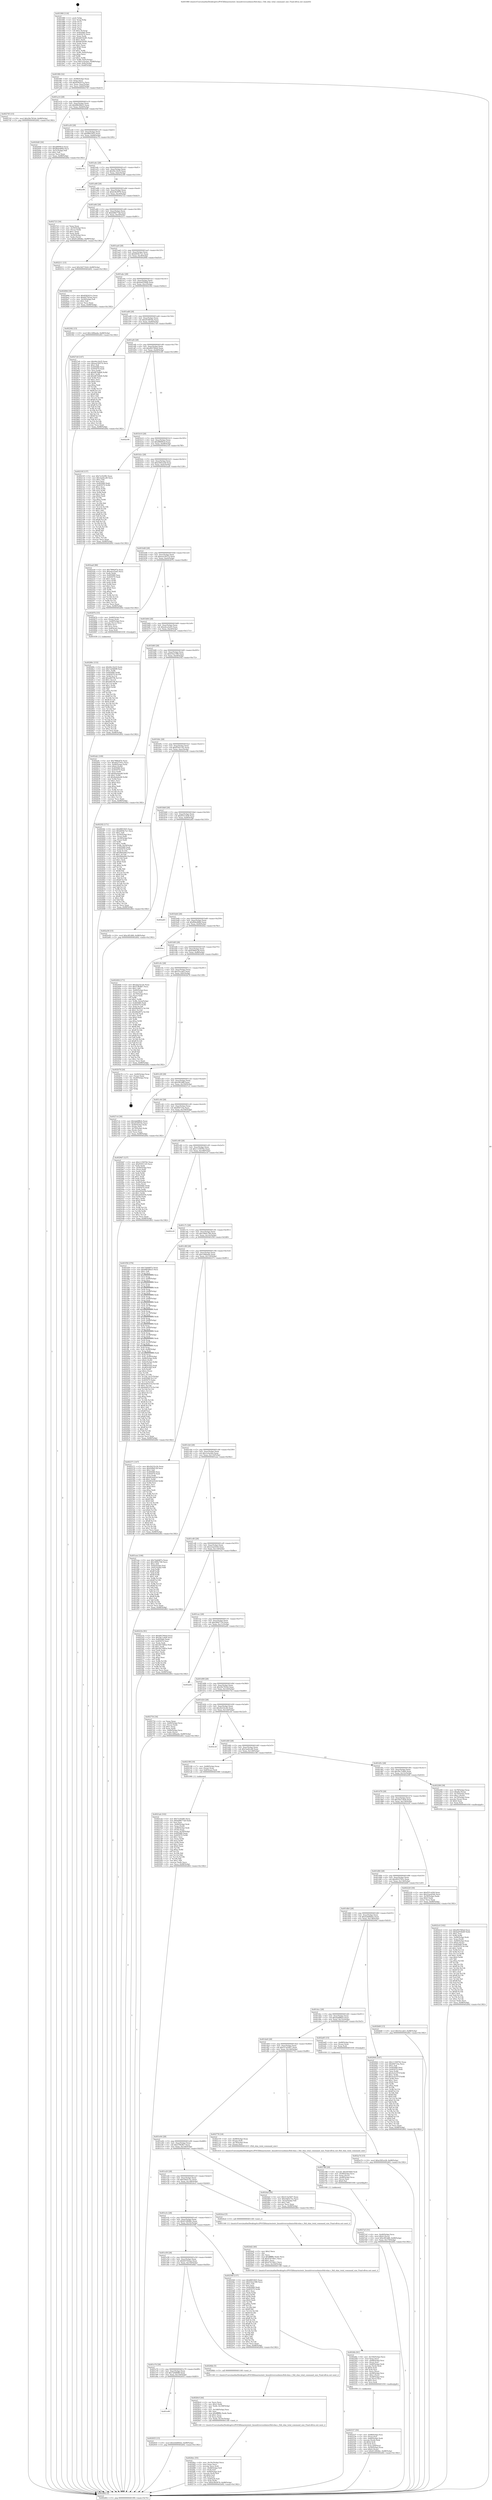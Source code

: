 digraph "0x401980" {
  label = "0x401980 (/mnt/c/Users/mathe/Desktop/tcc/POCII/binaries/extr_linuxdriversusbmiscftdi-elan.c_ftdi_elan_total_command_size_Final-ollvm.out::main(0))"
  labelloc = "t"
  node[shape=record]

  Entry [label="",width=0.3,height=0.3,shape=circle,fillcolor=black,style=filled]
  "0x4019f4" [label="{
     0x4019f4 [32]\l
     | [instrs]\l
     &nbsp;&nbsp;0x4019f4 \<+6\>: mov -0x98(%rbp),%eax\l
     &nbsp;&nbsp;0x4019fa \<+2\>: mov %eax,%ecx\l
     &nbsp;&nbsp;0x4019fc \<+6\>: sub $0x8582031a,%ecx\l
     &nbsp;&nbsp;0x401a02 \<+6\>: mov %eax,-0xac(%rbp)\l
     &nbsp;&nbsp;0x401a08 \<+6\>: mov %ecx,-0xb0(%rbp)\l
     &nbsp;&nbsp;0x401a0e \<+6\>: je 0000000000402745 \<main+0xdc5\>\l
  }"]
  "0x402745" [label="{
     0x402745 [15]\l
     | [instrs]\l
     &nbsp;&nbsp;0x402745 \<+10\>: movl $0x29e781b4,-0x98(%rbp)\l
     &nbsp;&nbsp;0x40274f \<+5\>: jmp 0000000000402d02 \<main+0x1382\>\l
  }"]
  "0x401a14" [label="{
     0x401a14 [28]\l
     | [instrs]\l
     &nbsp;&nbsp;0x401a14 \<+5\>: jmp 0000000000401a19 \<main+0x99\>\l
     &nbsp;&nbsp;0x401a19 \<+6\>: mov -0xac(%rbp),%eax\l
     &nbsp;&nbsp;0x401a1f \<+5\>: sub $0x89b56b23,%eax\l
     &nbsp;&nbsp;0x401a24 \<+6\>: mov %eax,-0xb4(%rbp)\l
     &nbsp;&nbsp;0x401a2a \<+6\>: je 00000000004020d0 \<main+0x750\>\l
  }"]
  Exit [label="",width=0.3,height=0.3,shape=circle,fillcolor=black,style=filled,peripheries=2]
  "0x4020d0" [label="{
     0x4020d0 [30]\l
     | [instrs]\l
     &nbsp;&nbsp;0x4020d0 \<+5\>: mov $0xdf6f06cd,%eax\l
     &nbsp;&nbsp;0x4020d5 \<+5\>: mov $0xf6de466d,%ecx\l
     &nbsp;&nbsp;0x4020da \<+3\>: mov -0x31(%rbp),%dl\l
     &nbsp;&nbsp;0x4020dd \<+3\>: test $0x1,%dl\l
     &nbsp;&nbsp;0x4020e0 \<+3\>: cmovne %ecx,%eax\l
     &nbsp;&nbsp;0x4020e3 \<+6\>: mov %eax,-0x98(%rbp)\l
     &nbsp;&nbsp;0x4020e9 \<+5\>: jmp 0000000000402d02 \<main+0x1382\>\l
  }"]
  "0x401a30" [label="{
     0x401a30 [28]\l
     | [instrs]\l
     &nbsp;&nbsp;0x401a30 \<+5\>: jmp 0000000000401a35 \<main+0xb5\>\l
     &nbsp;&nbsp;0x401a35 \<+6\>: mov -0xac(%rbp),%eax\l
     &nbsp;&nbsp;0x401a3b \<+5\>: sub $0x8f653f25,%eax\l
     &nbsp;&nbsp;0x401a40 \<+6\>: mov %eax,-0xb8(%rbp)\l
     &nbsp;&nbsp;0x401a46 \<+6\>: je 0000000000402c74 \<main+0x12f4\>\l
  }"]
  "0x402a74" [label="{
     0x402a74 [15]\l
     | [instrs]\l
     &nbsp;&nbsp;0x402a74 \<+10\>: movl $0xe585ce28,-0x98(%rbp)\l
     &nbsp;&nbsp;0x402a7e \<+5\>: jmp 0000000000402d02 \<main+0x1382\>\l
  }"]
  "0x402c74" [label="{
     0x402c74\l
  }", style=dashed]
  "0x401a4c" [label="{
     0x401a4c [28]\l
     | [instrs]\l
     &nbsp;&nbsp;0x401a4c \<+5\>: jmp 0000000000401a51 \<main+0xd1\>\l
     &nbsp;&nbsp;0x401a51 \<+6\>: mov -0xac(%rbp),%eax\l
     &nbsp;&nbsp;0x401a57 \<+5\>: sub $0x94c16cf3,%eax\l
     &nbsp;&nbsp;0x401a5c \<+6\>: mov %eax,-0xbc(%rbp)\l
     &nbsp;&nbsp;0x401a62 \<+6\>: je 0000000000402c99 \<main+0x1319\>\l
  }"]
  "0x401e90" [label="{
     0x401e90\l
  }", style=dashed]
  "0x402c99" [label="{
     0x402c99\l
  }", style=dashed]
  "0x401a68" [label="{
     0x401a68 [28]\l
     | [instrs]\l
     &nbsp;&nbsp;0x401a68 \<+5\>: jmp 0000000000401a6d \<main+0xed\>\l
     &nbsp;&nbsp;0x401a6d \<+6\>: mov -0xac(%rbp),%eax\l
     &nbsp;&nbsp;0x401a73 \<+5\>: sub $0xb38cf978,%eax\l
     &nbsp;&nbsp;0x401a78 \<+6\>: mov %eax,-0xc0(%rbp)\l
     &nbsp;&nbsp;0x401a7e \<+6\>: je 0000000000402723 \<main+0xda3\>\l
  }"]
  "0x402935" [label="{
     0x402935 [15]\l
     | [instrs]\l
     &nbsp;&nbsp;0x402935 \<+10\>: movl $0x42b68442,-0x98(%rbp)\l
     &nbsp;&nbsp;0x40293f \<+5\>: jmp 0000000000402d02 \<main+0x1382\>\l
  }"]
  "0x402723" [label="{
     0x402723 [34]\l
     | [instrs]\l
     &nbsp;&nbsp;0x402723 \<+2\>: xor %eax,%eax\l
     &nbsp;&nbsp;0x402725 \<+4\>: mov -0x50(%rbp),%rcx\l
     &nbsp;&nbsp;0x402729 \<+2\>: mov (%rcx),%edx\l
     &nbsp;&nbsp;0x40272b \<+3\>: sub $0x1,%eax\l
     &nbsp;&nbsp;0x40272e \<+2\>: sub %eax,%edx\l
     &nbsp;&nbsp;0x402730 \<+4\>: mov -0x50(%rbp),%rcx\l
     &nbsp;&nbsp;0x402734 \<+2\>: mov %edx,(%rcx)\l
     &nbsp;&nbsp;0x402736 \<+10\>: movl $0x61280dbc,-0x98(%rbp)\l
     &nbsp;&nbsp;0x402740 \<+5\>: jmp 0000000000402d02 \<main+0x1382\>\l
  }"]
  "0x401a84" [label="{
     0x401a84 [28]\l
     | [instrs]\l
     &nbsp;&nbsp;0x401a84 \<+5\>: jmp 0000000000401a89 \<main+0x109\>\l
     &nbsp;&nbsp;0x401a89 \<+6\>: mov -0xac(%rbp),%eax\l
     &nbsp;&nbsp;0x401a8f \<+5\>: sub $0xb48b77a8,%eax\l
     &nbsp;&nbsp;0x401a94 \<+6\>: mov %eax,-0xc4(%rbp)\l
     &nbsp;&nbsp;0x401a9a \<+6\>: je 0000000000402211 \<main+0x891\>\l
  }"]
  "0x40289c" [label="{
     0x40289c [153]\l
     | [instrs]\l
     &nbsp;&nbsp;0x40289c \<+5\>: mov $0x94c16cf3,%edx\l
     &nbsp;&nbsp;0x4028a1 \<+5\>: mov $0x7a0480f9,%esi\l
     &nbsp;&nbsp;0x4028a6 \<+3\>: mov $0x1,%r8b\l
     &nbsp;&nbsp;0x4028a9 \<+8\>: mov 0x405060,%r9d\l
     &nbsp;&nbsp;0x4028b1 \<+8\>: mov 0x405070,%r10d\l
     &nbsp;&nbsp;0x4028b9 \<+3\>: mov %r9d,%r11d\l
     &nbsp;&nbsp;0x4028bc \<+7\>: add $0xefd57fb,%r11d\l
     &nbsp;&nbsp;0x4028c3 \<+4\>: sub $0x1,%r11d\l
     &nbsp;&nbsp;0x4028c7 \<+7\>: sub $0xefd57fb,%r11d\l
     &nbsp;&nbsp;0x4028ce \<+4\>: imul %r11d,%r9d\l
     &nbsp;&nbsp;0x4028d2 \<+4\>: and $0x1,%r9d\l
     &nbsp;&nbsp;0x4028d6 \<+4\>: cmp $0x0,%r9d\l
     &nbsp;&nbsp;0x4028da \<+3\>: sete %bl\l
     &nbsp;&nbsp;0x4028dd \<+4\>: cmp $0xa,%r10d\l
     &nbsp;&nbsp;0x4028e1 \<+4\>: setl %r14b\l
     &nbsp;&nbsp;0x4028e5 \<+3\>: mov %bl,%r15b\l
     &nbsp;&nbsp;0x4028e8 \<+4\>: xor $0xff,%r15b\l
     &nbsp;&nbsp;0x4028ec \<+3\>: mov %r14b,%r12b\l
     &nbsp;&nbsp;0x4028ef \<+4\>: xor $0xff,%r12b\l
     &nbsp;&nbsp;0x4028f3 \<+4\>: xor $0x0,%r8b\l
     &nbsp;&nbsp;0x4028f7 \<+3\>: mov %r15b,%r13b\l
     &nbsp;&nbsp;0x4028fa \<+4\>: and $0x0,%r13b\l
     &nbsp;&nbsp;0x4028fe \<+3\>: and %r8b,%bl\l
     &nbsp;&nbsp;0x402901 \<+3\>: mov %r12b,%al\l
     &nbsp;&nbsp;0x402904 \<+2\>: and $0x0,%al\l
     &nbsp;&nbsp;0x402906 \<+3\>: and %r8b,%r14b\l
     &nbsp;&nbsp;0x402909 \<+3\>: or %bl,%r13b\l
     &nbsp;&nbsp;0x40290c \<+3\>: or %r14b,%al\l
     &nbsp;&nbsp;0x40290f \<+3\>: xor %al,%r13b\l
     &nbsp;&nbsp;0x402912 \<+3\>: or %r12b,%r15b\l
     &nbsp;&nbsp;0x402915 \<+4\>: xor $0xff,%r15b\l
     &nbsp;&nbsp;0x402919 \<+4\>: or $0x0,%r8b\l
     &nbsp;&nbsp;0x40291d \<+3\>: and %r8b,%r15b\l
     &nbsp;&nbsp;0x402920 \<+3\>: or %r15b,%r13b\l
     &nbsp;&nbsp;0x402923 \<+4\>: test $0x1,%r13b\l
     &nbsp;&nbsp;0x402927 \<+3\>: cmovne %esi,%edx\l
     &nbsp;&nbsp;0x40292a \<+6\>: mov %edx,-0x98(%rbp)\l
     &nbsp;&nbsp;0x402930 \<+5\>: jmp 0000000000402d02 \<main+0x1382\>\l
  }"]
  "0x402211" [label="{
     0x402211 [15]\l
     | [instrs]\l
     &nbsp;&nbsp;0x402211 \<+10\>: movl $0x3d2718c8,-0x98(%rbp)\l
     &nbsp;&nbsp;0x40221b \<+5\>: jmp 0000000000402d02 \<main+0x1382\>\l
  }"]
  "0x401aa0" [label="{
     0x401aa0 [28]\l
     | [instrs]\l
     &nbsp;&nbsp;0x401aa0 \<+5\>: jmp 0000000000401aa5 \<main+0x125\>\l
     &nbsp;&nbsp;0x401aa5 \<+6\>: mov -0xac(%rbp),%eax\l
     &nbsp;&nbsp;0x401aab \<+5\>: sub $0xb856c7a1,%eax\l
     &nbsp;&nbsp;0x401ab0 \<+6\>: mov %eax,-0xc8(%rbp)\l
     &nbsp;&nbsp;0x401ab6 \<+6\>: je 000000000040269d \<main+0xd1d\>\l
  }"]
  "0x4027a5" [label="{
     0x4027a5 [31]\l
     | [instrs]\l
     &nbsp;&nbsp;0x4027a5 \<+4\>: mov -0x40(%rbp),%rcx\l
     &nbsp;&nbsp;0x4027a9 \<+6\>: movl $0x0,(%rcx)\l
     &nbsp;&nbsp;0x4027af \<+10\>: movl $0xc9f1d68,-0x98(%rbp)\l
     &nbsp;&nbsp;0x4027b9 \<+6\>: mov %eax,-0x170(%rbp)\l
     &nbsp;&nbsp;0x4027bf \<+5\>: jmp 0000000000402d02 \<main+0x1382\>\l
  }"]
  "0x40269d" [label="{
     0x40269d [30]\l
     | [instrs]\l
     &nbsp;&nbsp;0x40269d \<+5\>: mov $0x8582031a,%eax\l
     &nbsp;&nbsp;0x4026a2 \<+5\>: mov $0x647543aa,%ecx\l
     &nbsp;&nbsp;0x4026a7 \<+3\>: mov -0x29(%rbp),%dl\l
     &nbsp;&nbsp;0x4026aa \<+3\>: test $0x1,%dl\l
     &nbsp;&nbsp;0x4026ad \<+3\>: cmovne %ecx,%eax\l
     &nbsp;&nbsp;0x4026b0 \<+6\>: mov %eax,-0x98(%rbp)\l
     &nbsp;&nbsp;0x4026b6 \<+5\>: jmp 0000000000402d02 \<main+0x1382\>\l
  }"]
  "0x401abc" [label="{
     0x401abc [28]\l
     | [instrs]\l
     &nbsp;&nbsp;0x401abc \<+5\>: jmp 0000000000401ac1 \<main+0x141\>\l
     &nbsp;&nbsp;0x401ac1 \<+6\>: mov -0xac(%rbp),%eax\l
     &nbsp;&nbsp;0x401ac7 \<+5\>: sub $0xba055bd9,%eax\l
     &nbsp;&nbsp;0x401acc \<+6\>: mov %eax,-0xcc(%rbp)\l
     &nbsp;&nbsp;0x401ad2 \<+6\>: je 0000000000402362 \<main+0x9e2\>\l
  }"]
  "0x402788" [label="{
     0x402788 [29]\l
     | [instrs]\l
     &nbsp;&nbsp;0x402788 \<+10\>: movabs $0x4030b6,%rdi\l
     &nbsp;&nbsp;0x402792 \<+4\>: mov -0x48(%rbp),%rcx\l
     &nbsp;&nbsp;0x402796 \<+2\>: mov %eax,(%rcx)\l
     &nbsp;&nbsp;0x402798 \<+4\>: mov -0x48(%rbp),%rcx\l
     &nbsp;&nbsp;0x40279c \<+2\>: mov (%rcx),%esi\l
     &nbsp;&nbsp;0x40279e \<+2\>: mov $0x0,%al\l
     &nbsp;&nbsp;0x4027a0 \<+5\>: call 0000000000401040 \<printf@plt\>\l
     | [calls]\l
     &nbsp;&nbsp;0x401040 \{1\} (unknown)\l
  }"]
  "0x402362" [label="{
     0x402362 [15]\l
     | [instrs]\l
     &nbsp;&nbsp;0x402362 \<+10\>: movl $0x1d9faada,-0x98(%rbp)\l
     &nbsp;&nbsp;0x40236c \<+5\>: jmp 0000000000402d02 \<main+0x1382\>\l
  }"]
  "0x401ad8" [label="{
     0x401ad8 [28]\l
     | [instrs]\l
     &nbsp;&nbsp;0x401ad8 \<+5\>: jmp 0000000000401add \<main+0x15d\>\l
     &nbsp;&nbsp;0x401add \<+6\>: mov -0xac(%rbp),%eax\l
     &nbsp;&nbsp;0x401ae3 \<+5\>: sub $0xd536f16e,%eax\l
     &nbsp;&nbsp;0x401ae8 \<+6\>: mov %eax,-0xd0(%rbp)\l
     &nbsp;&nbsp;0x401aee \<+6\>: je 00000000004027e8 \<main+0xe68\>\l
  }"]
  "0x4026ec" [label="{
     0x4026ec [55]\l
     | [instrs]\l
     &nbsp;&nbsp;0x4026ec \<+6\>: mov -0x16c(%rbp),%ecx\l
     &nbsp;&nbsp;0x4026f2 \<+3\>: imul %eax,%ecx\l
     &nbsp;&nbsp;0x4026f5 \<+3\>: movslq %ecx,%rdi\l
     &nbsp;&nbsp;0x4026f8 \<+4\>: mov -0x68(%rbp),%r8\l
     &nbsp;&nbsp;0x4026fc \<+3\>: mov (%r8),%r8\l
     &nbsp;&nbsp;0x4026ff \<+4\>: mov -0x60(%rbp),%r9\l
     &nbsp;&nbsp;0x402703 \<+3\>: movslq (%r9),%r9\l
     &nbsp;&nbsp;0x402706 \<+4\>: shl $0x4,%r9\l
     &nbsp;&nbsp;0x40270a \<+3\>: add %r9,%r8\l
     &nbsp;&nbsp;0x40270d \<+4\>: mov 0x8(%r8),%r8\l
     &nbsp;&nbsp;0x402711 \<+3\>: mov %rdi,(%r8)\l
     &nbsp;&nbsp;0x402714 \<+10\>: movl $0xb38cf978,-0x98(%rbp)\l
     &nbsp;&nbsp;0x40271e \<+5\>: jmp 0000000000402d02 \<main+0x1382\>\l
  }"]
  "0x4027e8" [label="{
     0x4027e8 [147]\l
     | [instrs]\l
     &nbsp;&nbsp;0x4027e8 \<+5\>: mov $0x94c16cf3,%eax\l
     &nbsp;&nbsp;0x4027ed \<+5\>: mov $0xea239374,%ecx\l
     &nbsp;&nbsp;0x4027f2 \<+2\>: mov $0x1,%dl\l
     &nbsp;&nbsp;0x4027f4 \<+7\>: mov 0x405060,%esi\l
     &nbsp;&nbsp;0x4027fb \<+7\>: mov 0x405070,%edi\l
     &nbsp;&nbsp;0x402802 \<+3\>: mov %esi,%r8d\l
     &nbsp;&nbsp;0x402805 \<+7\>: sub $0xd874dbf4,%r8d\l
     &nbsp;&nbsp;0x40280c \<+4\>: sub $0x1,%r8d\l
     &nbsp;&nbsp;0x402810 \<+7\>: add $0xd874dbf4,%r8d\l
     &nbsp;&nbsp;0x402817 \<+4\>: imul %r8d,%esi\l
     &nbsp;&nbsp;0x40281b \<+3\>: and $0x1,%esi\l
     &nbsp;&nbsp;0x40281e \<+3\>: cmp $0x0,%esi\l
     &nbsp;&nbsp;0x402821 \<+4\>: sete %r9b\l
     &nbsp;&nbsp;0x402825 \<+3\>: cmp $0xa,%edi\l
     &nbsp;&nbsp;0x402828 \<+4\>: setl %r10b\l
     &nbsp;&nbsp;0x40282c \<+3\>: mov %r9b,%r11b\l
     &nbsp;&nbsp;0x40282f \<+4\>: xor $0xff,%r11b\l
     &nbsp;&nbsp;0x402833 \<+3\>: mov %r10b,%bl\l
     &nbsp;&nbsp;0x402836 \<+3\>: xor $0xff,%bl\l
     &nbsp;&nbsp;0x402839 \<+3\>: xor $0x1,%dl\l
     &nbsp;&nbsp;0x40283c \<+3\>: mov %r11b,%r14b\l
     &nbsp;&nbsp;0x40283f \<+4\>: and $0xff,%r14b\l
     &nbsp;&nbsp;0x402843 \<+3\>: and %dl,%r9b\l
     &nbsp;&nbsp;0x402846 \<+3\>: mov %bl,%r15b\l
     &nbsp;&nbsp;0x402849 \<+4\>: and $0xff,%r15b\l
     &nbsp;&nbsp;0x40284d \<+3\>: and %dl,%r10b\l
     &nbsp;&nbsp;0x402850 \<+3\>: or %r9b,%r14b\l
     &nbsp;&nbsp;0x402853 \<+3\>: or %r10b,%r15b\l
     &nbsp;&nbsp;0x402856 \<+3\>: xor %r15b,%r14b\l
     &nbsp;&nbsp;0x402859 \<+3\>: or %bl,%r11b\l
     &nbsp;&nbsp;0x40285c \<+4\>: xor $0xff,%r11b\l
     &nbsp;&nbsp;0x402860 \<+3\>: or $0x1,%dl\l
     &nbsp;&nbsp;0x402863 \<+3\>: and %dl,%r11b\l
     &nbsp;&nbsp;0x402866 \<+3\>: or %r11b,%r14b\l
     &nbsp;&nbsp;0x402869 \<+4\>: test $0x1,%r14b\l
     &nbsp;&nbsp;0x40286d \<+3\>: cmovne %ecx,%eax\l
     &nbsp;&nbsp;0x402870 \<+6\>: mov %eax,-0x98(%rbp)\l
     &nbsp;&nbsp;0x402876 \<+5\>: jmp 0000000000402d02 \<main+0x1382\>\l
  }"]
  "0x401af4" [label="{
     0x401af4 [28]\l
     | [instrs]\l
     &nbsp;&nbsp;0x401af4 \<+5\>: jmp 0000000000401af9 \<main+0x179\>\l
     &nbsp;&nbsp;0x401af9 \<+6\>: mov -0xac(%rbp),%eax\l
     &nbsp;&nbsp;0x401aff \<+5\>: sub $0xd92760ed,%eax\l
     &nbsp;&nbsp;0x401b04 \<+6\>: mov %eax,-0xd4(%rbp)\l
     &nbsp;&nbsp;0x401b0a \<+6\>: je 0000000000402c08 \<main+0x1288\>\l
  }"]
  "0x4026c0" [label="{
     0x4026c0 [44]\l
     | [instrs]\l
     &nbsp;&nbsp;0x4026c0 \<+2\>: xor %ecx,%ecx\l
     &nbsp;&nbsp;0x4026c2 \<+5\>: mov $0x2,%edx\l
     &nbsp;&nbsp;0x4026c7 \<+6\>: mov %edx,-0x168(%rbp)\l
     &nbsp;&nbsp;0x4026cd \<+1\>: cltd\l
     &nbsp;&nbsp;0x4026ce \<+6\>: mov -0x168(%rbp),%esi\l
     &nbsp;&nbsp;0x4026d4 \<+2\>: idiv %esi\l
     &nbsp;&nbsp;0x4026d6 \<+6\>: imul $0xfffffffe,%edx,%edx\l
     &nbsp;&nbsp;0x4026dc \<+3\>: sub $0x1,%ecx\l
     &nbsp;&nbsp;0x4026df \<+2\>: sub %ecx,%edx\l
     &nbsp;&nbsp;0x4026e1 \<+6\>: mov %edx,-0x16c(%rbp)\l
     &nbsp;&nbsp;0x4026e7 \<+5\>: call 0000000000401160 \<next_i\>\l
     | [calls]\l
     &nbsp;&nbsp;0x401160 \{1\} (/mnt/c/Users/mathe/Desktop/tcc/POCII/binaries/extr_linuxdriversusbmiscftdi-elan.c_ftdi_elan_total_command_size_Final-ollvm.out::next_i)\l
  }"]
  "0x402c08" [label="{
     0x402c08\l
  }", style=dashed]
  "0x401b10" [label="{
     0x401b10 [28]\l
     | [instrs]\l
     &nbsp;&nbsp;0x401b10 \<+5\>: jmp 0000000000401b15 \<main+0x195\>\l
     &nbsp;&nbsp;0x401b15 \<+6\>: mov -0xac(%rbp),%eax\l
     &nbsp;&nbsp;0x401b1b \<+5\>: sub $0xdf6f06cd,%eax\l
     &nbsp;&nbsp;0x401b20 \<+6\>: mov %eax,-0xd8(%rbp)\l
     &nbsp;&nbsp;0x401b26 \<+6\>: je 000000000040210f \<main+0x78f\>\l
  }"]
  "0x401e74" [label="{
     0x401e74 [28]\l
     | [instrs]\l
     &nbsp;&nbsp;0x401e74 \<+5\>: jmp 0000000000401e79 \<main+0x4f9\>\l
     &nbsp;&nbsp;0x401e79 \<+6\>: mov -0xac(%rbp),%eax\l
     &nbsp;&nbsp;0x401e7f \<+5\>: sub $0x7a0480f9,%eax\l
     &nbsp;&nbsp;0x401e84 \<+6\>: mov %eax,-0x154(%rbp)\l
     &nbsp;&nbsp;0x401e8a \<+6\>: je 0000000000402935 \<main+0xfb5\>\l
  }"]
  "0x40210f" [label="{
     0x40210f [137]\l
     | [instrs]\l
     &nbsp;&nbsp;0x40210f \<+5\>: mov $0x7a16cf82,%eax\l
     &nbsp;&nbsp;0x402114 \<+5\>: mov $0x3aa9ccd0,%ecx\l
     &nbsp;&nbsp;0x402119 \<+2\>: mov $0x1,%dl\l
     &nbsp;&nbsp;0x40211b \<+2\>: xor %esi,%esi\l
     &nbsp;&nbsp;0x40211d \<+7\>: mov 0x405060,%edi\l
     &nbsp;&nbsp;0x402124 \<+8\>: mov 0x405070,%r8d\l
     &nbsp;&nbsp;0x40212c \<+3\>: sub $0x1,%esi\l
     &nbsp;&nbsp;0x40212f \<+3\>: mov %edi,%r9d\l
     &nbsp;&nbsp;0x402132 \<+3\>: add %esi,%r9d\l
     &nbsp;&nbsp;0x402135 \<+4\>: imul %r9d,%edi\l
     &nbsp;&nbsp;0x402139 \<+3\>: and $0x1,%edi\l
     &nbsp;&nbsp;0x40213c \<+3\>: cmp $0x0,%edi\l
     &nbsp;&nbsp;0x40213f \<+4\>: sete %r10b\l
     &nbsp;&nbsp;0x402143 \<+4\>: cmp $0xa,%r8d\l
     &nbsp;&nbsp;0x402147 \<+4\>: setl %r11b\l
     &nbsp;&nbsp;0x40214b \<+3\>: mov %r10b,%bl\l
     &nbsp;&nbsp;0x40214e \<+3\>: xor $0xff,%bl\l
     &nbsp;&nbsp;0x402151 \<+3\>: mov %r11b,%r14b\l
     &nbsp;&nbsp;0x402154 \<+4\>: xor $0xff,%r14b\l
     &nbsp;&nbsp;0x402158 \<+3\>: xor $0x1,%dl\l
     &nbsp;&nbsp;0x40215b \<+3\>: mov %bl,%r15b\l
     &nbsp;&nbsp;0x40215e \<+4\>: and $0xff,%r15b\l
     &nbsp;&nbsp;0x402162 \<+3\>: and %dl,%r10b\l
     &nbsp;&nbsp;0x402165 \<+3\>: mov %r14b,%r12b\l
     &nbsp;&nbsp;0x402168 \<+4\>: and $0xff,%r12b\l
     &nbsp;&nbsp;0x40216c \<+3\>: and %dl,%r11b\l
     &nbsp;&nbsp;0x40216f \<+3\>: or %r10b,%r15b\l
     &nbsp;&nbsp;0x402172 \<+3\>: or %r11b,%r12b\l
     &nbsp;&nbsp;0x402175 \<+3\>: xor %r12b,%r15b\l
     &nbsp;&nbsp;0x402178 \<+3\>: or %r14b,%bl\l
     &nbsp;&nbsp;0x40217b \<+3\>: xor $0xff,%bl\l
     &nbsp;&nbsp;0x40217e \<+3\>: or $0x1,%dl\l
     &nbsp;&nbsp;0x402181 \<+2\>: and %dl,%bl\l
     &nbsp;&nbsp;0x402183 \<+3\>: or %bl,%r15b\l
     &nbsp;&nbsp;0x402186 \<+4\>: test $0x1,%r15b\l
     &nbsp;&nbsp;0x40218a \<+3\>: cmovne %ecx,%eax\l
     &nbsp;&nbsp;0x40218d \<+6\>: mov %eax,-0x98(%rbp)\l
     &nbsp;&nbsp;0x402193 \<+5\>: jmp 0000000000402d02 \<main+0x1382\>\l
  }"]
  "0x401b2c" [label="{
     0x401b2c [28]\l
     | [instrs]\l
     &nbsp;&nbsp;0x401b2c \<+5\>: jmp 0000000000401b31 \<main+0x1b1\>\l
     &nbsp;&nbsp;0x401b31 \<+6\>: mov -0xac(%rbp),%eax\l
     &nbsp;&nbsp;0x401b37 \<+5\>: sub $0xe585ce28,%eax\l
     &nbsp;&nbsp;0x401b3c \<+6\>: mov %eax,-0xdc(%rbp)\l
     &nbsp;&nbsp;0x401b42 \<+6\>: je 0000000000402aa6 \<main+0x1126\>\l
  }"]
  "0x4026bb" [label="{
     0x4026bb [5]\l
     | [instrs]\l
     &nbsp;&nbsp;0x4026bb \<+5\>: call 0000000000401160 \<next_i\>\l
     | [calls]\l
     &nbsp;&nbsp;0x401160 \{1\} (/mnt/c/Users/mathe/Desktop/tcc/POCII/binaries/extr_linuxdriversusbmiscftdi-elan.c_ftdi_elan_total_command_size_Final-ollvm.out::next_i)\l
  }"]
  "0x402aa6" [label="{
     0x402aa6 [86]\l
     | [instrs]\l
     &nbsp;&nbsp;0x402aa6 \<+5\>: mov $0x7f68e87b,%eax\l
     &nbsp;&nbsp;0x402aab \<+5\>: mov $0xebca3a45,%ecx\l
     &nbsp;&nbsp;0x402ab0 \<+2\>: xor %edx,%edx\l
     &nbsp;&nbsp;0x402ab2 \<+7\>: mov 0x405060,%esi\l
     &nbsp;&nbsp;0x402ab9 \<+7\>: mov 0x405070,%edi\l
     &nbsp;&nbsp;0x402ac0 \<+3\>: sub $0x1,%edx\l
     &nbsp;&nbsp;0x402ac3 \<+3\>: mov %esi,%r8d\l
     &nbsp;&nbsp;0x402ac6 \<+3\>: add %edx,%r8d\l
     &nbsp;&nbsp;0x402ac9 \<+4\>: imul %r8d,%esi\l
     &nbsp;&nbsp;0x402acd \<+3\>: and $0x1,%esi\l
     &nbsp;&nbsp;0x402ad0 \<+3\>: cmp $0x0,%esi\l
     &nbsp;&nbsp;0x402ad3 \<+4\>: sete %r9b\l
     &nbsp;&nbsp;0x402ad7 \<+3\>: cmp $0xa,%edi\l
     &nbsp;&nbsp;0x402ada \<+4\>: setl %r10b\l
     &nbsp;&nbsp;0x402ade \<+3\>: mov %r9b,%r11b\l
     &nbsp;&nbsp;0x402ae1 \<+3\>: and %r10b,%r11b\l
     &nbsp;&nbsp;0x402ae4 \<+3\>: xor %r10b,%r9b\l
     &nbsp;&nbsp;0x402ae7 \<+3\>: or %r9b,%r11b\l
     &nbsp;&nbsp;0x402aea \<+4\>: test $0x1,%r11b\l
     &nbsp;&nbsp;0x402aee \<+3\>: cmovne %ecx,%eax\l
     &nbsp;&nbsp;0x402af1 \<+6\>: mov %eax,-0x98(%rbp)\l
     &nbsp;&nbsp;0x402af7 \<+5\>: jmp 0000000000402d02 \<main+0x1382\>\l
  }"]
  "0x401b48" [label="{
     0x401b48 [28]\l
     | [instrs]\l
     &nbsp;&nbsp;0x401b48 \<+5\>: jmp 0000000000401b4d \<main+0x1cd\>\l
     &nbsp;&nbsp;0x401b4d \<+6\>: mov -0xac(%rbp),%eax\l
     &nbsp;&nbsp;0x401b53 \<+5\>: sub $0xea239374,%eax\l
     &nbsp;&nbsp;0x401b58 \<+6\>: mov %eax,-0xe0(%rbp)\l
     &nbsp;&nbsp;0x401b5e \<+6\>: je 000000000040287b \<main+0xefb\>\l
  }"]
  "0x401e58" [label="{
     0x401e58 [28]\l
     | [instrs]\l
     &nbsp;&nbsp;0x401e58 \<+5\>: jmp 0000000000401e5d \<main+0x4dd\>\l
     &nbsp;&nbsp;0x401e5d \<+6\>: mov -0xac(%rbp),%eax\l
     &nbsp;&nbsp;0x401e63 \<+5\>: sub $0x647543aa,%eax\l
     &nbsp;&nbsp;0x401e68 \<+6\>: mov %eax,-0x150(%rbp)\l
     &nbsp;&nbsp;0x401e6e \<+6\>: je 00000000004026bb \<main+0xd3b\>\l
  }"]
  "0x40287b" [label="{
     0x40287b [33]\l
     | [instrs]\l
     &nbsp;&nbsp;0x40287b \<+4\>: mov -0x68(%rbp),%rax\l
     &nbsp;&nbsp;0x40287f \<+3\>: mov (%rax),%rax\l
     &nbsp;&nbsp;0x402882 \<+4\>: mov -0x40(%rbp),%rcx\l
     &nbsp;&nbsp;0x402886 \<+3\>: movslq (%rcx),%rcx\l
     &nbsp;&nbsp;0x402889 \<+4\>: shl $0x4,%rcx\l
     &nbsp;&nbsp;0x40288d \<+3\>: add %rcx,%rax\l
     &nbsp;&nbsp;0x402890 \<+4\>: mov 0x8(%rax),%rax\l
     &nbsp;&nbsp;0x402894 \<+3\>: mov %rax,%rdi\l
     &nbsp;&nbsp;0x402897 \<+5\>: call 0000000000401030 \<free@plt\>\l
     | [calls]\l
     &nbsp;&nbsp;0x401030 \{1\} (unknown)\l
  }"]
  "0x401b64" [label="{
     0x401b64 [28]\l
     | [instrs]\l
     &nbsp;&nbsp;0x401b64 \<+5\>: jmp 0000000000401b69 \<main+0x1e9\>\l
     &nbsp;&nbsp;0x401b69 \<+6\>: mov -0xac(%rbp),%eax\l
     &nbsp;&nbsp;0x401b6f \<+5\>: sub $0xebca3a45,%eax\l
     &nbsp;&nbsp;0x401b74 \<+6\>: mov %eax,-0xe4(%rbp)\l
     &nbsp;&nbsp;0x401b7a \<+6\>: je 0000000000402afc \<main+0x117c\>\l
  }"]
  "0x402569" [label="{
     0x402569 [137]\l
     | [instrs]\l
     &nbsp;&nbsp;0x402569 \<+5\>: mov $0x8f653f25,%eax\l
     &nbsp;&nbsp;0x40256e \<+5\>: mov $0xf16a1596,%ecx\l
     &nbsp;&nbsp;0x402573 \<+2\>: mov $0x1,%dl\l
     &nbsp;&nbsp;0x402575 \<+2\>: xor %esi,%esi\l
     &nbsp;&nbsp;0x402577 \<+7\>: mov 0x405060,%edi\l
     &nbsp;&nbsp;0x40257e \<+8\>: mov 0x405070,%r8d\l
     &nbsp;&nbsp;0x402586 \<+3\>: sub $0x1,%esi\l
     &nbsp;&nbsp;0x402589 \<+3\>: mov %edi,%r9d\l
     &nbsp;&nbsp;0x40258c \<+3\>: add %esi,%r9d\l
     &nbsp;&nbsp;0x40258f \<+4\>: imul %r9d,%edi\l
     &nbsp;&nbsp;0x402593 \<+3\>: and $0x1,%edi\l
     &nbsp;&nbsp;0x402596 \<+3\>: cmp $0x0,%edi\l
     &nbsp;&nbsp;0x402599 \<+4\>: sete %r10b\l
     &nbsp;&nbsp;0x40259d \<+4\>: cmp $0xa,%r8d\l
     &nbsp;&nbsp;0x4025a1 \<+4\>: setl %r11b\l
     &nbsp;&nbsp;0x4025a5 \<+3\>: mov %r10b,%bl\l
     &nbsp;&nbsp;0x4025a8 \<+3\>: xor $0xff,%bl\l
     &nbsp;&nbsp;0x4025ab \<+3\>: mov %r11b,%r14b\l
     &nbsp;&nbsp;0x4025ae \<+4\>: xor $0xff,%r14b\l
     &nbsp;&nbsp;0x4025b2 \<+3\>: xor $0x1,%dl\l
     &nbsp;&nbsp;0x4025b5 \<+3\>: mov %bl,%r15b\l
     &nbsp;&nbsp;0x4025b8 \<+4\>: and $0xff,%r15b\l
     &nbsp;&nbsp;0x4025bc \<+3\>: and %dl,%r10b\l
     &nbsp;&nbsp;0x4025bf \<+3\>: mov %r14b,%r12b\l
     &nbsp;&nbsp;0x4025c2 \<+4\>: and $0xff,%r12b\l
     &nbsp;&nbsp;0x4025c6 \<+3\>: and %dl,%r11b\l
     &nbsp;&nbsp;0x4025c9 \<+3\>: or %r10b,%r15b\l
     &nbsp;&nbsp;0x4025cc \<+3\>: or %r11b,%r12b\l
     &nbsp;&nbsp;0x4025cf \<+3\>: xor %r12b,%r15b\l
     &nbsp;&nbsp;0x4025d2 \<+3\>: or %r14b,%bl\l
     &nbsp;&nbsp;0x4025d5 \<+3\>: xor $0xff,%bl\l
     &nbsp;&nbsp;0x4025d8 \<+3\>: or $0x1,%dl\l
     &nbsp;&nbsp;0x4025db \<+2\>: and %dl,%bl\l
     &nbsp;&nbsp;0x4025dd \<+3\>: or %bl,%r15b\l
     &nbsp;&nbsp;0x4025e0 \<+4\>: test $0x1,%r15b\l
     &nbsp;&nbsp;0x4025e4 \<+3\>: cmovne %ecx,%eax\l
     &nbsp;&nbsp;0x4025e7 \<+6\>: mov %eax,-0x98(%rbp)\l
     &nbsp;&nbsp;0x4025ed \<+5\>: jmp 0000000000402d02 \<main+0x1382\>\l
  }"]
  "0x402afc" [label="{
     0x402afc [109]\l
     | [instrs]\l
     &nbsp;&nbsp;0x402afc \<+5\>: mov $0x7f68e87b,%eax\l
     &nbsp;&nbsp;0x402b01 \<+5\>: mov $0x4023791e,%ecx\l
     &nbsp;&nbsp;0x402b06 \<+7\>: mov -0x90(%rbp),%rdx\l
     &nbsp;&nbsp;0x402b0d \<+6\>: movl $0x0,(%rdx)\l
     &nbsp;&nbsp;0x402b13 \<+7\>: mov 0x405060,%esi\l
     &nbsp;&nbsp;0x402b1a \<+7\>: mov 0x405070,%edi\l
     &nbsp;&nbsp;0x402b21 \<+3\>: mov %esi,%r8d\l
     &nbsp;&nbsp;0x402b24 \<+7\>: add $0x8a4aba48,%r8d\l
     &nbsp;&nbsp;0x402b2b \<+4\>: sub $0x1,%r8d\l
     &nbsp;&nbsp;0x402b2f \<+7\>: sub $0x8a4aba48,%r8d\l
     &nbsp;&nbsp;0x402b36 \<+4\>: imul %r8d,%esi\l
     &nbsp;&nbsp;0x402b3a \<+3\>: and $0x1,%esi\l
     &nbsp;&nbsp;0x402b3d \<+3\>: cmp $0x0,%esi\l
     &nbsp;&nbsp;0x402b40 \<+4\>: sete %r9b\l
     &nbsp;&nbsp;0x402b44 \<+3\>: cmp $0xa,%edi\l
     &nbsp;&nbsp;0x402b47 \<+4\>: setl %r10b\l
     &nbsp;&nbsp;0x402b4b \<+3\>: mov %r9b,%r11b\l
     &nbsp;&nbsp;0x402b4e \<+3\>: and %r10b,%r11b\l
     &nbsp;&nbsp;0x402b51 \<+3\>: xor %r10b,%r9b\l
     &nbsp;&nbsp;0x402b54 \<+3\>: or %r9b,%r11b\l
     &nbsp;&nbsp;0x402b57 \<+4\>: test $0x1,%r11b\l
     &nbsp;&nbsp;0x402b5b \<+3\>: cmovne %ecx,%eax\l
     &nbsp;&nbsp;0x402b5e \<+6\>: mov %eax,-0x98(%rbp)\l
     &nbsp;&nbsp;0x402b64 \<+5\>: jmp 0000000000402d02 \<main+0x1382\>\l
  }"]
  "0x401b80" [label="{
     0x401b80 [28]\l
     | [instrs]\l
     &nbsp;&nbsp;0x401b80 \<+5\>: jmp 0000000000401b85 \<main+0x205\>\l
     &nbsp;&nbsp;0x401b85 \<+6\>: mov -0xac(%rbp),%eax\l
     &nbsp;&nbsp;0x401b8b \<+5\>: sub $0xf16a1596,%eax\l
     &nbsp;&nbsp;0x401b90 \<+6\>: mov %eax,-0xe8(%rbp)\l
     &nbsp;&nbsp;0x401b96 \<+6\>: je 00000000004025f2 \<main+0xc72\>\l
  }"]
  "0x402537" [label="{
     0x402537 [50]\l
     | [instrs]\l
     &nbsp;&nbsp;0x402537 \<+4\>: mov -0x68(%rbp),%rsi\l
     &nbsp;&nbsp;0x40253b \<+3\>: mov (%rsi),%rsi\l
     &nbsp;&nbsp;0x40253e \<+4\>: mov -0x60(%rbp),%rdi\l
     &nbsp;&nbsp;0x402542 \<+3\>: movslq (%rdi),%rdi\l
     &nbsp;&nbsp;0x402545 \<+4\>: shl $0x4,%rdi\l
     &nbsp;&nbsp;0x402549 \<+3\>: add %rdi,%rsi\l
     &nbsp;&nbsp;0x40254c \<+4\>: mov %rax,0x8(%rsi)\l
     &nbsp;&nbsp;0x402550 \<+4\>: mov -0x50(%rbp),%rax\l
     &nbsp;&nbsp;0x402554 \<+6\>: movl $0x0,(%rax)\l
     &nbsp;&nbsp;0x40255a \<+10\>: movl $0x61280dbc,-0x98(%rbp)\l
     &nbsp;&nbsp;0x402564 \<+5\>: jmp 0000000000402d02 \<main+0x1382\>\l
  }"]
  "0x4025f2" [label="{
     0x4025f2 [171]\l
     | [instrs]\l
     &nbsp;&nbsp;0x4025f2 \<+5\>: mov $0x8f653f25,%eax\l
     &nbsp;&nbsp;0x4025f7 \<+5\>: mov $0xb856c7a1,%ecx\l
     &nbsp;&nbsp;0x4025fc \<+2\>: mov $0x1,%dl\l
     &nbsp;&nbsp;0x4025fe \<+4\>: mov -0x50(%rbp),%rsi\l
     &nbsp;&nbsp;0x402602 \<+2\>: mov (%rsi),%edi\l
     &nbsp;&nbsp;0x402604 \<+4\>: mov -0x58(%rbp),%rsi\l
     &nbsp;&nbsp;0x402608 \<+2\>: cmp (%rsi),%edi\l
     &nbsp;&nbsp;0x40260a \<+4\>: setl %r8b\l
     &nbsp;&nbsp;0x40260e \<+4\>: and $0x1,%r8b\l
     &nbsp;&nbsp;0x402612 \<+4\>: mov %r8b,-0x29(%rbp)\l
     &nbsp;&nbsp;0x402616 \<+7\>: mov 0x405060,%edi\l
     &nbsp;&nbsp;0x40261d \<+8\>: mov 0x405070,%r9d\l
     &nbsp;&nbsp;0x402625 \<+3\>: mov %edi,%r10d\l
     &nbsp;&nbsp;0x402628 \<+7\>: add $0x99da08cf,%r10d\l
     &nbsp;&nbsp;0x40262f \<+4\>: sub $0x1,%r10d\l
     &nbsp;&nbsp;0x402633 \<+7\>: sub $0x99da08cf,%r10d\l
     &nbsp;&nbsp;0x40263a \<+4\>: imul %r10d,%edi\l
     &nbsp;&nbsp;0x40263e \<+3\>: and $0x1,%edi\l
     &nbsp;&nbsp;0x402641 \<+3\>: cmp $0x0,%edi\l
     &nbsp;&nbsp;0x402644 \<+4\>: sete %r8b\l
     &nbsp;&nbsp;0x402648 \<+4\>: cmp $0xa,%r9d\l
     &nbsp;&nbsp;0x40264c \<+4\>: setl %r11b\l
     &nbsp;&nbsp;0x402650 \<+3\>: mov %r8b,%bl\l
     &nbsp;&nbsp;0x402653 \<+3\>: xor $0xff,%bl\l
     &nbsp;&nbsp;0x402656 \<+3\>: mov %r11b,%r14b\l
     &nbsp;&nbsp;0x402659 \<+4\>: xor $0xff,%r14b\l
     &nbsp;&nbsp;0x40265d \<+3\>: xor $0x1,%dl\l
     &nbsp;&nbsp;0x402660 \<+3\>: mov %bl,%r15b\l
     &nbsp;&nbsp;0x402663 \<+4\>: and $0xff,%r15b\l
     &nbsp;&nbsp;0x402667 \<+3\>: and %dl,%r8b\l
     &nbsp;&nbsp;0x40266a \<+3\>: mov %r14b,%r12b\l
     &nbsp;&nbsp;0x40266d \<+4\>: and $0xff,%r12b\l
     &nbsp;&nbsp;0x402671 \<+3\>: and %dl,%r11b\l
     &nbsp;&nbsp;0x402674 \<+3\>: or %r8b,%r15b\l
     &nbsp;&nbsp;0x402677 \<+3\>: or %r11b,%r12b\l
     &nbsp;&nbsp;0x40267a \<+3\>: xor %r12b,%r15b\l
     &nbsp;&nbsp;0x40267d \<+3\>: or %r14b,%bl\l
     &nbsp;&nbsp;0x402680 \<+3\>: xor $0xff,%bl\l
     &nbsp;&nbsp;0x402683 \<+3\>: or $0x1,%dl\l
     &nbsp;&nbsp;0x402686 \<+2\>: and %dl,%bl\l
     &nbsp;&nbsp;0x402688 \<+3\>: or %bl,%r15b\l
     &nbsp;&nbsp;0x40268b \<+4\>: test $0x1,%r15b\l
     &nbsp;&nbsp;0x40268f \<+3\>: cmovne %ecx,%eax\l
     &nbsp;&nbsp;0x402692 \<+6\>: mov %eax,-0x98(%rbp)\l
     &nbsp;&nbsp;0x402698 \<+5\>: jmp 0000000000402d02 \<main+0x1382\>\l
  }"]
  "0x401b9c" [label="{
     0x401b9c [28]\l
     | [instrs]\l
     &nbsp;&nbsp;0x401b9c \<+5\>: jmp 0000000000401ba1 \<main+0x221\>\l
     &nbsp;&nbsp;0x401ba1 \<+6\>: mov -0xac(%rbp),%eax\l
     &nbsp;&nbsp;0x401ba7 \<+5\>: sub $0xf5501145,%eax\l
     &nbsp;&nbsp;0x401bac \<+6\>: mov %eax,-0xec(%rbp)\l
     &nbsp;&nbsp;0x401bb2 \<+6\>: je 0000000000402a56 \<main+0x10d6\>\l
  }"]
  "0x4024fa" [label="{
     0x4024fa [61]\l
     | [instrs]\l
     &nbsp;&nbsp;0x4024fa \<+6\>: mov -0x164(%rbp),%ecx\l
     &nbsp;&nbsp;0x402500 \<+3\>: imul %eax,%ecx\l
     &nbsp;&nbsp;0x402503 \<+4\>: mov -0x68(%rbp),%rsi\l
     &nbsp;&nbsp;0x402507 \<+3\>: mov (%rsi),%rsi\l
     &nbsp;&nbsp;0x40250a \<+4\>: mov -0x60(%rbp),%rdi\l
     &nbsp;&nbsp;0x40250e \<+3\>: movslq (%rdi),%rdi\l
     &nbsp;&nbsp;0x402511 \<+4\>: shl $0x4,%rdi\l
     &nbsp;&nbsp;0x402515 \<+3\>: add %rdi,%rsi\l
     &nbsp;&nbsp;0x402518 \<+2\>: mov %ecx,(%rsi)\l
     &nbsp;&nbsp;0x40251a \<+4\>: mov -0x58(%rbp),%rsi\l
     &nbsp;&nbsp;0x40251e \<+6\>: movl $0x1,(%rsi)\l
     &nbsp;&nbsp;0x402524 \<+4\>: mov -0x58(%rbp),%rsi\l
     &nbsp;&nbsp;0x402528 \<+3\>: movslq (%rsi),%rsi\l
     &nbsp;&nbsp;0x40252b \<+4\>: shl $0x3,%rsi\l
     &nbsp;&nbsp;0x40252f \<+3\>: mov %rsi,%rdi\l
     &nbsp;&nbsp;0x402532 \<+5\>: call 0000000000401050 \<malloc@plt\>\l
     | [calls]\l
     &nbsp;&nbsp;0x401050 \{1\} (unknown)\l
  }"]
  "0x402a56" [label="{
     0x402a56 [15]\l
     | [instrs]\l
     &nbsp;&nbsp;0x402a56 \<+10\>: movl $0xc9f1d68,-0x98(%rbp)\l
     &nbsp;&nbsp;0x402a60 \<+5\>: jmp 0000000000402d02 \<main+0x1382\>\l
  }"]
  "0x401bb8" [label="{
     0x401bb8 [28]\l
     | [instrs]\l
     &nbsp;&nbsp;0x401bb8 \<+5\>: jmp 0000000000401bbd \<main+0x23d\>\l
     &nbsp;&nbsp;0x401bbd \<+6\>: mov -0xac(%rbp),%eax\l
     &nbsp;&nbsp;0x401bc3 \<+5\>: sub $0xf551c638,%eax\l
     &nbsp;&nbsp;0x401bc8 \<+6\>: mov %eax,-0xf0(%rbp)\l
     &nbsp;&nbsp;0x401bce \<+6\>: je 0000000000402a83 \<main+0x1103\>\l
  }"]
  "0x4024d2" [label="{
     0x4024d2 [40]\l
     | [instrs]\l
     &nbsp;&nbsp;0x4024d2 \<+5\>: mov $0x2,%ecx\l
     &nbsp;&nbsp;0x4024d7 \<+1\>: cltd\l
     &nbsp;&nbsp;0x4024d8 \<+2\>: idiv %ecx\l
     &nbsp;&nbsp;0x4024da \<+6\>: imul $0xfffffffe,%edx,%ecx\l
     &nbsp;&nbsp;0x4024e0 \<+6\>: sub $0x47b7d4c1,%ecx\l
     &nbsp;&nbsp;0x4024e6 \<+3\>: add $0x1,%ecx\l
     &nbsp;&nbsp;0x4024e9 \<+6\>: add $0x47b7d4c1,%ecx\l
     &nbsp;&nbsp;0x4024ef \<+6\>: mov %ecx,-0x164(%rbp)\l
     &nbsp;&nbsp;0x4024f5 \<+5\>: call 0000000000401160 \<next_i\>\l
     | [calls]\l
     &nbsp;&nbsp;0x401160 \{1\} (/mnt/c/Users/mathe/Desktop/tcc/POCII/binaries/extr_linuxdriversusbmiscftdi-elan.c_ftdi_elan_total_command_size_Final-ollvm.out::next_i)\l
  }"]
  "0x402a83" [label="{
     0x402a83\l
  }", style=dashed]
  "0x401bd4" [label="{
     0x401bd4 [28]\l
     | [instrs]\l
     &nbsp;&nbsp;0x401bd4 \<+5\>: jmp 0000000000401bd9 \<main+0x259\>\l
     &nbsp;&nbsp;0x401bd9 \<+6\>: mov -0xac(%rbp),%eax\l
     &nbsp;&nbsp;0x401bdf \<+5\>: sub $0xf6de466d,%eax\l
     &nbsp;&nbsp;0x401be4 \<+6\>: mov %eax,-0xf4(%rbp)\l
     &nbsp;&nbsp;0x401bea \<+6\>: je 00000000004020ee \<main+0x76e\>\l
  }"]
  "0x401e3c" [label="{
     0x401e3c [28]\l
     | [instrs]\l
     &nbsp;&nbsp;0x401e3c \<+5\>: jmp 0000000000401e41 \<main+0x4c1\>\l
     &nbsp;&nbsp;0x401e41 \<+6\>: mov -0xac(%rbp),%eax\l
     &nbsp;&nbsp;0x401e47 \<+5\>: sub $0x61280dbc,%eax\l
     &nbsp;&nbsp;0x401e4c \<+6\>: mov %eax,-0x14c(%rbp)\l
     &nbsp;&nbsp;0x401e52 \<+6\>: je 0000000000402569 \<main+0xbe9\>\l
  }"]
  "0x4020ee" [label="{
     0x4020ee\l
  }", style=dashed]
  "0x401bf0" [label="{
     0x401bf0 [28]\l
     | [instrs]\l
     &nbsp;&nbsp;0x401bf0 \<+5\>: jmp 0000000000401bf5 \<main+0x275\>\l
     &nbsp;&nbsp;0x401bf5 \<+6\>: mov -0xac(%rbp),%eax\l
     &nbsp;&nbsp;0x401bfb \<+5\>: sub $0xfc89d128,%eax\l
     &nbsp;&nbsp;0x401c00 \<+6\>: mov %eax,-0xf8(%rbp)\l
     &nbsp;&nbsp;0x401c06 \<+6\>: je 0000000000402404 \<main+0xa84\>\l
  }"]
  "0x4024cd" [label="{
     0x4024cd [5]\l
     | [instrs]\l
     &nbsp;&nbsp;0x4024cd \<+5\>: call 0000000000401160 \<next_i\>\l
     | [calls]\l
     &nbsp;&nbsp;0x401160 \{1\} (/mnt/c/Users/mathe/Desktop/tcc/POCII/binaries/extr_linuxdriversusbmiscftdi-elan.c_ftdi_elan_total_command_size_Final-ollvm.out::next_i)\l
  }"]
  "0x402404" [label="{
     0x402404 [171]\l
     | [instrs]\l
     &nbsp;&nbsp;0x402404 \<+5\>: mov $0x2b232c2b,%eax\l
     &nbsp;&nbsp;0x402409 \<+5\>: mov $0x57ffc8b7,%ecx\l
     &nbsp;&nbsp;0x40240e \<+2\>: mov $0x1,%dl\l
     &nbsp;&nbsp;0x402410 \<+4\>: mov -0x60(%rbp),%rsi\l
     &nbsp;&nbsp;0x402414 \<+2\>: mov (%rsi),%edi\l
     &nbsp;&nbsp;0x402416 \<+4\>: mov -0x70(%rbp),%rsi\l
     &nbsp;&nbsp;0x40241a \<+2\>: cmp (%rsi),%edi\l
     &nbsp;&nbsp;0x40241c \<+4\>: setl %r8b\l
     &nbsp;&nbsp;0x402420 \<+4\>: and $0x1,%r8b\l
     &nbsp;&nbsp;0x402424 \<+4\>: mov %r8b,-0x2a(%rbp)\l
     &nbsp;&nbsp;0x402428 \<+7\>: mov 0x405060,%edi\l
     &nbsp;&nbsp;0x40242f \<+8\>: mov 0x405070,%r9d\l
     &nbsp;&nbsp;0x402437 \<+3\>: mov %edi,%r10d\l
     &nbsp;&nbsp;0x40243a \<+7\>: add $0xf4fa067e,%r10d\l
     &nbsp;&nbsp;0x402441 \<+4\>: sub $0x1,%r10d\l
     &nbsp;&nbsp;0x402445 \<+7\>: sub $0xf4fa067e,%r10d\l
     &nbsp;&nbsp;0x40244c \<+4\>: imul %r10d,%edi\l
     &nbsp;&nbsp;0x402450 \<+3\>: and $0x1,%edi\l
     &nbsp;&nbsp;0x402453 \<+3\>: cmp $0x0,%edi\l
     &nbsp;&nbsp;0x402456 \<+4\>: sete %r8b\l
     &nbsp;&nbsp;0x40245a \<+4\>: cmp $0xa,%r9d\l
     &nbsp;&nbsp;0x40245e \<+4\>: setl %r11b\l
     &nbsp;&nbsp;0x402462 \<+3\>: mov %r8b,%bl\l
     &nbsp;&nbsp;0x402465 \<+3\>: xor $0xff,%bl\l
     &nbsp;&nbsp;0x402468 \<+3\>: mov %r11b,%r14b\l
     &nbsp;&nbsp;0x40246b \<+4\>: xor $0xff,%r14b\l
     &nbsp;&nbsp;0x40246f \<+3\>: xor $0x1,%dl\l
     &nbsp;&nbsp;0x402472 \<+3\>: mov %bl,%r15b\l
     &nbsp;&nbsp;0x402475 \<+4\>: and $0xff,%r15b\l
     &nbsp;&nbsp;0x402479 \<+3\>: and %dl,%r8b\l
     &nbsp;&nbsp;0x40247c \<+3\>: mov %r14b,%r12b\l
     &nbsp;&nbsp;0x40247f \<+4\>: and $0xff,%r12b\l
     &nbsp;&nbsp;0x402483 \<+3\>: and %dl,%r11b\l
     &nbsp;&nbsp;0x402486 \<+3\>: or %r8b,%r15b\l
     &nbsp;&nbsp;0x402489 \<+3\>: or %r11b,%r12b\l
     &nbsp;&nbsp;0x40248c \<+3\>: xor %r12b,%r15b\l
     &nbsp;&nbsp;0x40248f \<+3\>: or %r14b,%bl\l
     &nbsp;&nbsp;0x402492 \<+3\>: xor $0xff,%bl\l
     &nbsp;&nbsp;0x402495 \<+3\>: or $0x1,%dl\l
     &nbsp;&nbsp;0x402498 \<+2\>: and %dl,%bl\l
     &nbsp;&nbsp;0x40249a \<+3\>: or %bl,%r15b\l
     &nbsp;&nbsp;0x40249d \<+4\>: test $0x1,%r15b\l
     &nbsp;&nbsp;0x4024a1 \<+3\>: cmovne %ecx,%eax\l
     &nbsp;&nbsp;0x4024a4 \<+6\>: mov %eax,-0x98(%rbp)\l
     &nbsp;&nbsp;0x4024aa \<+5\>: jmp 0000000000402d02 \<main+0x1382\>\l
  }"]
  "0x401c0c" [label="{
     0x401c0c [28]\l
     | [instrs]\l
     &nbsp;&nbsp;0x401c0c \<+5\>: jmp 0000000000401c11 \<main+0x291\>\l
     &nbsp;&nbsp;0x401c11 \<+6\>: mov -0xac(%rbp),%eax\l
     &nbsp;&nbsp;0x401c17 \<+5\>: sub $0x52ccab3,%eax\l
     &nbsp;&nbsp;0x401c1c \<+6\>: mov %eax,-0xfc(%rbp)\l
     &nbsp;&nbsp;0x401c22 \<+6\>: je 0000000000402b78 \<main+0x11f8\>\l
  }"]
  "0x401e20" [label="{
     0x401e20 [28]\l
     | [instrs]\l
     &nbsp;&nbsp;0x401e20 \<+5\>: jmp 0000000000401e25 \<main+0x4a5\>\l
     &nbsp;&nbsp;0x401e25 \<+6\>: mov -0xac(%rbp),%eax\l
     &nbsp;&nbsp;0x401e2b \<+5\>: sub $0x5dd3c7ec,%eax\l
     &nbsp;&nbsp;0x401e30 \<+6\>: mov %eax,-0x148(%rbp)\l
     &nbsp;&nbsp;0x401e36 \<+6\>: je 00000000004024cd \<main+0xb4d\>\l
  }"]
  "0x402b78" [label="{
     0x402b78 [24]\l
     | [instrs]\l
     &nbsp;&nbsp;0x402b78 \<+7\>: mov -0x90(%rbp),%rax\l
     &nbsp;&nbsp;0x402b7f \<+2\>: mov (%rax),%eax\l
     &nbsp;&nbsp;0x402b81 \<+4\>: lea -0x28(%rbp),%rsp\l
     &nbsp;&nbsp;0x402b85 \<+1\>: pop %rbx\l
     &nbsp;&nbsp;0x402b86 \<+2\>: pop %r12\l
     &nbsp;&nbsp;0x402b88 \<+2\>: pop %r13\l
     &nbsp;&nbsp;0x402b8a \<+2\>: pop %r14\l
     &nbsp;&nbsp;0x402b8c \<+2\>: pop %r15\l
     &nbsp;&nbsp;0x402b8e \<+1\>: pop %rbp\l
     &nbsp;&nbsp;0x402b8f \<+1\>: ret\l
  }"]
  "0x401c28" [label="{
     0x401c28 [28]\l
     | [instrs]\l
     &nbsp;&nbsp;0x401c28 \<+5\>: jmp 0000000000401c2d \<main+0x2ad\>\l
     &nbsp;&nbsp;0x401c2d \<+6\>: mov -0xac(%rbp),%eax\l
     &nbsp;&nbsp;0x401c33 \<+5\>: sub $0xc9f1d68,%eax\l
     &nbsp;&nbsp;0x401c38 \<+6\>: mov %eax,-0x100(%rbp)\l
     &nbsp;&nbsp;0x401c3e \<+6\>: je 00000000004027c4 \<main+0xe44\>\l
  }"]
  "0x4024af" [label="{
     0x4024af [30]\l
     | [instrs]\l
     &nbsp;&nbsp;0x4024af \<+5\>: mov $0x513a5407,%eax\l
     &nbsp;&nbsp;0x4024b4 \<+5\>: mov $0x5dd3c7ec,%ecx\l
     &nbsp;&nbsp;0x4024b9 \<+3\>: mov -0x2a(%rbp),%dl\l
     &nbsp;&nbsp;0x4024bc \<+3\>: test $0x1,%dl\l
     &nbsp;&nbsp;0x4024bf \<+3\>: cmovne %ecx,%eax\l
     &nbsp;&nbsp;0x4024c2 \<+6\>: mov %eax,-0x98(%rbp)\l
     &nbsp;&nbsp;0x4024c8 \<+5\>: jmp 0000000000402d02 \<main+0x1382\>\l
  }"]
  "0x4027c4" [label="{
     0x4027c4 [36]\l
     | [instrs]\l
     &nbsp;&nbsp;0x4027c4 \<+5\>: mov $0x4ab8f8cb,%eax\l
     &nbsp;&nbsp;0x4027c9 \<+5\>: mov $0xd536f16e,%ecx\l
     &nbsp;&nbsp;0x4027ce \<+4\>: mov -0x40(%rbp),%rdx\l
     &nbsp;&nbsp;0x4027d2 \<+2\>: mov (%rdx),%esi\l
     &nbsp;&nbsp;0x4027d4 \<+4\>: mov -0x70(%rbp),%rdx\l
     &nbsp;&nbsp;0x4027d8 \<+2\>: cmp (%rdx),%esi\l
     &nbsp;&nbsp;0x4027da \<+3\>: cmovl %ecx,%eax\l
     &nbsp;&nbsp;0x4027dd \<+6\>: mov %eax,-0x98(%rbp)\l
     &nbsp;&nbsp;0x4027e3 \<+5\>: jmp 0000000000402d02 \<main+0x1382\>\l
  }"]
  "0x401c44" [label="{
     0x401c44 [28]\l
     | [instrs]\l
     &nbsp;&nbsp;0x401c44 \<+5\>: jmp 0000000000401c49 \<main+0x2c9\>\l
     &nbsp;&nbsp;0x401c49 \<+6\>: mov -0xac(%rbp),%eax\l
     &nbsp;&nbsp;0x401c4f \<+5\>: sub $0xf04714a,%eax\l
     &nbsp;&nbsp;0x401c54 \<+6\>: mov %eax,-0x104(%rbp)\l
     &nbsp;&nbsp;0x401c5a \<+6\>: je 00000000004029d7 \<main+0x1057\>\l
  }"]
  "0x401e04" [label="{
     0x401e04 [28]\l
     | [instrs]\l
     &nbsp;&nbsp;0x401e04 \<+5\>: jmp 0000000000401e09 \<main+0x489\>\l
     &nbsp;&nbsp;0x401e09 \<+6\>: mov -0xac(%rbp),%eax\l
     &nbsp;&nbsp;0x401e0f \<+5\>: sub $0x57ffc8b7,%eax\l
     &nbsp;&nbsp;0x401e14 \<+6\>: mov %eax,-0x144(%rbp)\l
     &nbsp;&nbsp;0x401e1a \<+6\>: je 00000000004024af \<main+0xb2f\>\l
  }"]
  "0x4029d7" [label="{
     0x4029d7 [127]\l
     | [instrs]\l
     &nbsp;&nbsp;0x4029d7 \<+5\>: mov $0x11358762,%eax\l
     &nbsp;&nbsp;0x4029dc \<+5\>: mov $0xf5501145,%ecx\l
     &nbsp;&nbsp;0x4029e1 \<+2\>: xor %edx,%edx\l
     &nbsp;&nbsp;0x4029e3 \<+4\>: mov -0x40(%rbp),%rsi\l
     &nbsp;&nbsp;0x4029e7 \<+2\>: mov (%rsi),%edi\l
     &nbsp;&nbsp;0x4029e9 \<+3\>: mov %edx,%r8d\l
     &nbsp;&nbsp;0x4029ec \<+3\>: sub %edi,%r8d\l
     &nbsp;&nbsp;0x4029ef \<+2\>: mov %edx,%edi\l
     &nbsp;&nbsp;0x4029f1 \<+3\>: sub $0x1,%edi\l
     &nbsp;&nbsp;0x4029f4 \<+3\>: add %edi,%r8d\l
     &nbsp;&nbsp;0x4029f7 \<+3\>: sub %r8d,%edx\l
     &nbsp;&nbsp;0x4029fa \<+4\>: mov -0x40(%rbp),%rsi\l
     &nbsp;&nbsp;0x4029fe \<+2\>: mov %edx,(%rsi)\l
     &nbsp;&nbsp;0x402a00 \<+7\>: mov 0x405060,%edx\l
     &nbsp;&nbsp;0x402a07 \<+7\>: mov 0x405070,%edi\l
     &nbsp;&nbsp;0x402a0e \<+3\>: mov %edx,%r8d\l
     &nbsp;&nbsp;0x402a11 \<+7\>: sub $0xa45fa05b,%r8d\l
     &nbsp;&nbsp;0x402a18 \<+4\>: sub $0x1,%r8d\l
     &nbsp;&nbsp;0x402a1c \<+7\>: add $0xa45fa05b,%r8d\l
     &nbsp;&nbsp;0x402a23 \<+4\>: imul %r8d,%edx\l
     &nbsp;&nbsp;0x402a27 \<+3\>: and $0x1,%edx\l
     &nbsp;&nbsp;0x402a2a \<+3\>: cmp $0x0,%edx\l
     &nbsp;&nbsp;0x402a2d \<+4\>: sete %r9b\l
     &nbsp;&nbsp;0x402a31 \<+3\>: cmp $0xa,%edi\l
     &nbsp;&nbsp;0x402a34 \<+4\>: setl %r10b\l
     &nbsp;&nbsp;0x402a38 \<+3\>: mov %r9b,%r11b\l
     &nbsp;&nbsp;0x402a3b \<+3\>: and %r10b,%r11b\l
     &nbsp;&nbsp;0x402a3e \<+3\>: xor %r10b,%r9b\l
     &nbsp;&nbsp;0x402a41 \<+3\>: or %r9b,%r11b\l
     &nbsp;&nbsp;0x402a44 \<+4\>: test $0x1,%r11b\l
     &nbsp;&nbsp;0x402a48 \<+3\>: cmovne %ecx,%eax\l
     &nbsp;&nbsp;0x402a4b \<+6\>: mov %eax,-0x98(%rbp)\l
     &nbsp;&nbsp;0x402a51 \<+5\>: jmp 0000000000402d02 \<main+0x1382\>\l
  }"]
  "0x401c60" [label="{
     0x401c60 [28]\l
     | [instrs]\l
     &nbsp;&nbsp;0x401c60 \<+5\>: jmp 0000000000401c65 \<main+0x2e5\>\l
     &nbsp;&nbsp;0x401c65 \<+6\>: mov -0xac(%rbp),%eax\l
     &nbsp;&nbsp;0x401c6b \<+5\>: sub $0x11358762,%eax\l
     &nbsp;&nbsp;0x401c70 \<+6\>: mov %eax,-0x108(%rbp)\l
     &nbsp;&nbsp;0x401c76 \<+6\>: je 0000000000402cc9 \<main+0x1349\>\l
  }"]
  "0x402776" [label="{
     0x402776 [18]\l
     | [instrs]\l
     &nbsp;&nbsp;0x402776 \<+4\>: mov -0x68(%rbp),%rax\l
     &nbsp;&nbsp;0x40277a \<+3\>: mov (%rax),%rdi\l
     &nbsp;&nbsp;0x40277d \<+4\>: mov -0x78(%rbp),%rax\l
     &nbsp;&nbsp;0x402781 \<+2\>: mov (%rax),%esi\l
     &nbsp;&nbsp;0x402783 \<+5\>: call 0000000000401410 \<ftdi_elan_total_command_size\>\l
     | [calls]\l
     &nbsp;&nbsp;0x401410 \{1\} (/mnt/c/Users/mathe/Desktop/tcc/POCII/binaries/extr_linuxdriversusbmiscftdi-elan.c_ftdi_elan_total_command_size_Final-ollvm.out::ftdi_elan_total_command_size)\l
  }"]
  "0x402cc9" [label="{
     0x402cc9\l
  }", style=dashed]
  "0x401c7c" [label="{
     0x401c7c [28]\l
     | [instrs]\l
     &nbsp;&nbsp;0x401c7c \<+5\>: jmp 0000000000401c81 \<main+0x301\>\l
     &nbsp;&nbsp;0x401c81 \<+6\>: mov -0xac(%rbp),%eax\l
     &nbsp;&nbsp;0x401c87 \<+5\>: sub $0x1800c746,%eax\l
     &nbsp;&nbsp;0x401c8c \<+6\>: mov %eax,-0x10c(%rbp)\l
     &nbsp;&nbsp;0x401c92 \<+6\>: je 0000000000401f58 \<main+0x5d8\>\l
  }"]
  "0x401de8" [label="{
     0x401de8 [28]\l
     | [instrs]\l
     &nbsp;&nbsp;0x401de8 \<+5\>: jmp 0000000000401ded \<main+0x46d\>\l
     &nbsp;&nbsp;0x401ded \<+6\>: mov -0xac(%rbp),%eax\l
     &nbsp;&nbsp;0x401df3 \<+5\>: sub $0x513a5407,%eax\l
     &nbsp;&nbsp;0x401df8 \<+6\>: mov %eax,-0x140(%rbp)\l
     &nbsp;&nbsp;0x401dfe \<+6\>: je 0000000000402776 \<main+0xdf6\>\l
  }"]
  "0x401f58" [label="{
     0x401f58 [376]\l
     | [instrs]\l
     &nbsp;&nbsp;0x401f58 \<+5\>: mov $0x7da8d87e,%eax\l
     &nbsp;&nbsp;0x401f5d \<+5\>: mov $0x89b56b23,%ecx\l
     &nbsp;&nbsp;0x401f62 \<+2\>: mov $0x1,%dl\l
     &nbsp;&nbsp;0x401f64 \<+3\>: mov %rsp,%rsi\l
     &nbsp;&nbsp;0x401f67 \<+4\>: add $0xfffffffffffffff0,%rsi\l
     &nbsp;&nbsp;0x401f6b \<+3\>: mov %rsi,%rsp\l
     &nbsp;&nbsp;0x401f6e \<+7\>: mov %rsi,-0x90(%rbp)\l
     &nbsp;&nbsp;0x401f75 \<+3\>: mov %rsp,%rsi\l
     &nbsp;&nbsp;0x401f78 \<+4\>: add $0xfffffffffffffff0,%rsi\l
     &nbsp;&nbsp;0x401f7c \<+3\>: mov %rsi,%rsp\l
     &nbsp;&nbsp;0x401f7f \<+3\>: mov %rsp,%rdi\l
     &nbsp;&nbsp;0x401f82 \<+4\>: add $0xfffffffffffffff0,%rdi\l
     &nbsp;&nbsp;0x401f86 \<+3\>: mov %rdi,%rsp\l
     &nbsp;&nbsp;0x401f89 \<+7\>: mov %rdi,-0x88(%rbp)\l
     &nbsp;&nbsp;0x401f90 \<+3\>: mov %rsp,%rdi\l
     &nbsp;&nbsp;0x401f93 \<+4\>: add $0xfffffffffffffff0,%rdi\l
     &nbsp;&nbsp;0x401f97 \<+3\>: mov %rdi,%rsp\l
     &nbsp;&nbsp;0x401f9a \<+4\>: mov %rdi,-0x80(%rbp)\l
     &nbsp;&nbsp;0x401f9e \<+3\>: mov %rsp,%rdi\l
     &nbsp;&nbsp;0x401fa1 \<+4\>: add $0xfffffffffffffff0,%rdi\l
     &nbsp;&nbsp;0x401fa5 \<+3\>: mov %rdi,%rsp\l
     &nbsp;&nbsp;0x401fa8 \<+4\>: mov %rdi,-0x78(%rbp)\l
     &nbsp;&nbsp;0x401fac \<+3\>: mov %rsp,%rdi\l
     &nbsp;&nbsp;0x401faf \<+4\>: add $0xfffffffffffffff0,%rdi\l
     &nbsp;&nbsp;0x401fb3 \<+3\>: mov %rdi,%rsp\l
     &nbsp;&nbsp;0x401fb6 \<+4\>: mov %rdi,-0x70(%rbp)\l
     &nbsp;&nbsp;0x401fba \<+3\>: mov %rsp,%rdi\l
     &nbsp;&nbsp;0x401fbd \<+4\>: add $0xfffffffffffffff0,%rdi\l
     &nbsp;&nbsp;0x401fc1 \<+3\>: mov %rdi,%rsp\l
     &nbsp;&nbsp;0x401fc4 \<+4\>: mov %rdi,-0x68(%rbp)\l
     &nbsp;&nbsp;0x401fc8 \<+3\>: mov %rsp,%rdi\l
     &nbsp;&nbsp;0x401fcb \<+4\>: add $0xfffffffffffffff0,%rdi\l
     &nbsp;&nbsp;0x401fcf \<+3\>: mov %rdi,%rsp\l
     &nbsp;&nbsp;0x401fd2 \<+4\>: mov %rdi,-0x60(%rbp)\l
     &nbsp;&nbsp;0x401fd6 \<+3\>: mov %rsp,%rdi\l
     &nbsp;&nbsp;0x401fd9 \<+4\>: add $0xfffffffffffffff0,%rdi\l
     &nbsp;&nbsp;0x401fdd \<+3\>: mov %rdi,%rsp\l
     &nbsp;&nbsp;0x401fe0 \<+4\>: mov %rdi,-0x58(%rbp)\l
     &nbsp;&nbsp;0x401fe4 \<+3\>: mov %rsp,%rdi\l
     &nbsp;&nbsp;0x401fe7 \<+4\>: add $0xfffffffffffffff0,%rdi\l
     &nbsp;&nbsp;0x401feb \<+3\>: mov %rdi,%rsp\l
     &nbsp;&nbsp;0x401fee \<+4\>: mov %rdi,-0x50(%rbp)\l
     &nbsp;&nbsp;0x401ff2 \<+3\>: mov %rsp,%rdi\l
     &nbsp;&nbsp;0x401ff5 \<+4\>: add $0xfffffffffffffff0,%rdi\l
     &nbsp;&nbsp;0x401ff9 \<+3\>: mov %rdi,%rsp\l
     &nbsp;&nbsp;0x401ffc \<+4\>: mov %rdi,-0x48(%rbp)\l
     &nbsp;&nbsp;0x402000 \<+3\>: mov %rsp,%rdi\l
     &nbsp;&nbsp;0x402003 \<+4\>: add $0xfffffffffffffff0,%rdi\l
     &nbsp;&nbsp;0x402007 \<+3\>: mov %rdi,%rsp\l
     &nbsp;&nbsp;0x40200a \<+4\>: mov %rdi,-0x40(%rbp)\l
     &nbsp;&nbsp;0x40200e \<+7\>: mov -0x90(%rbp),%rdi\l
     &nbsp;&nbsp;0x402015 \<+6\>: movl $0x0,(%rdi)\l
     &nbsp;&nbsp;0x40201b \<+7\>: mov -0x9c(%rbp),%r8d\l
     &nbsp;&nbsp;0x402022 \<+3\>: mov %r8d,(%rsi)\l
     &nbsp;&nbsp;0x402025 \<+7\>: mov -0x88(%rbp),%rdi\l
     &nbsp;&nbsp;0x40202c \<+7\>: mov -0xa8(%rbp),%r9\l
     &nbsp;&nbsp;0x402033 \<+3\>: mov %r9,(%rdi)\l
     &nbsp;&nbsp;0x402036 \<+3\>: cmpl $0x2,(%rsi)\l
     &nbsp;&nbsp;0x402039 \<+4\>: setne %r10b\l
     &nbsp;&nbsp;0x40203d \<+4\>: and $0x1,%r10b\l
     &nbsp;&nbsp;0x402041 \<+4\>: mov %r10b,-0x31(%rbp)\l
     &nbsp;&nbsp;0x402045 \<+8\>: mov 0x405060,%r11d\l
     &nbsp;&nbsp;0x40204d \<+7\>: mov 0x405070,%ebx\l
     &nbsp;&nbsp;0x402054 \<+3\>: mov %r11d,%r14d\l
     &nbsp;&nbsp;0x402057 \<+7\>: add $0x6ef0337d,%r14d\l
     &nbsp;&nbsp;0x40205e \<+4\>: sub $0x1,%r14d\l
     &nbsp;&nbsp;0x402062 \<+7\>: sub $0x6ef0337d,%r14d\l
     &nbsp;&nbsp;0x402069 \<+4\>: imul %r14d,%r11d\l
     &nbsp;&nbsp;0x40206d \<+4\>: and $0x1,%r11d\l
     &nbsp;&nbsp;0x402071 \<+4\>: cmp $0x0,%r11d\l
     &nbsp;&nbsp;0x402075 \<+4\>: sete %r10b\l
     &nbsp;&nbsp;0x402079 \<+3\>: cmp $0xa,%ebx\l
     &nbsp;&nbsp;0x40207c \<+4\>: setl %r15b\l
     &nbsp;&nbsp;0x402080 \<+3\>: mov %r10b,%r12b\l
     &nbsp;&nbsp;0x402083 \<+4\>: xor $0xff,%r12b\l
     &nbsp;&nbsp;0x402087 \<+3\>: mov %r15b,%r13b\l
     &nbsp;&nbsp;0x40208a \<+4\>: xor $0xff,%r13b\l
     &nbsp;&nbsp;0x40208e \<+3\>: xor $0x1,%dl\l
     &nbsp;&nbsp;0x402091 \<+3\>: mov %r12b,%sil\l
     &nbsp;&nbsp;0x402094 \<+4\>: and $0xff,%sil\l
     &nbsp;&nbsp;0x402098 \<+3\>: and %dl,%r10b\l
     &nbsp;&nbsp;0x40209b \<+3\>: mov %r13b,%dil\l
     &nbsp;&nbsp;0x40209e \<+4\>: and $0xff,%dil\l
     &nbsp;&nbsp;0x4020a2 \<+3\>: and %dl,%r15b\l
     &nbsp;&nbsp;0x4020a5 \<+3\>: or %r10b,%sil\l
     &nbsp;&nbsp;0x4020a8 \<+3\>: or %r15b,%dil\l
     &nbsp;&nbsp;0x4020ab \<+3\>: xor %dil,%sil\l
     &nbsp;&nbsp;0x4020ae \<+3\>: or %r13b,%r12b\l
     &nbsp;&nbsp;0x4020b1 \<+4\>: xor $0xff,%r12b\l
     &nbsp;&nbsp;0x4020b5 \<+3\>: or $0x1,%dl\l
     &nbsp;&nbsp;0x4020b8 \<+3\>: and %dl,%r12b\l
     &nbsp;&nbsp;0x4020bb \<+3\>: or %r12b,%sil\l
     &nbsp;&nbsp;0x4020be \<+4\>: test $0x1,%sil\l
     &nbsp;&nbsp;0x4020c2 \<+3\>: cmovne %ecx,%eax\l
     &nbsp;&nbsp;0x4020c5 \<+6\>: mov %eax,-0x98(%rbp)\l
     &nbsp;&nbsp;0x4020cb \<+5\>: jmp 0000000000402d02 \<main+0x1382\>\l
  }"]
  "0x401c98" [label="{
     0x401c98 [28]\l
     | [instrs]\l
     &nbsp;&nbsp;0x401c98 \<+5\>: jmp 0000000000401c9d \<main+0x31d\>\l
     &nbsp;&nbsp;0x401c9d \<+6\>: mov -0xac(%rbp),%eax\l
     &nbsp;&nbsp;0x401ca3 \<+5\>: sub $0x1d9faada,%eax\l
     &nbsp;&nbsp;0x401ca8 \<+6\>: mov %eax,-0x110(%rbp)\l
     &nbsp;&nbsp;0x401cae \<+6\>: je 0000000000402371 \<main+0x9f1\>\l
  }"]
  "0x402a65" [label="{
     0x402a65 [15]\l
     | [instrs]\l
     &nbsp;&nbsp;0x402a65 \<+4\>: mov -0x68(%rbp),%rax\l
     &nbsp;&nbsp;0x402a69 \<+3\>: mov (%rax),%rax\l
     &nbsp;&nbsp;0x402a6c \<+3\>: mov %rax,%rdi\l
     &nbsp;&nbsp;0x402a6f \<+5\>: call 0000000000401030 \<free@plt\>\l
     | [calls]\l
     &nbsp;&nbsp;0x401030 \{1\} (unknown)\l
  }"]
  "0x402371" [label="{
     0x402371 [147]\l
     | [instrs]\l
     &nbsp;&nbsp;0x402371 \<+5\>: mov $0x2b232c2b,%eax\l
     &nbsp;&nbsp;0x402376 \<+5\>: mov $0xfc89d128,%ecx\l
     &nbsp;&nbsp;0x40237b \<+2\>: mov $0x1,%dl\l
     &nbsp;&nbsp;0x40237d \<+7\>: mov 0x405060,%esi\l
     &nbsp;&nbsp;0x402384 \<+7\>: mov 0x405070,%edi\l
     &nbsp;&nbsp;0x40238b \<+3\>: mov %esi,%r8d\l
     &nbsp;&nbsp;0x40238e \<+7\>: add $0x603e9220,%r8d\l
     &nbsp;&nbsp;0x402395 \<+4\>: sub $0x1,%r8d\l
     &nbsp;&nbsp;0x402399 \<+7\>: sub $0x603e9220,%r8d\l
     &nbsp;&nbsp;0x4023a0 \<+4\>: imul %r8d,%esi\l
     &nbsp;&nbsp;0x4023a4 \<+3\>: and $0x1,%esi\l
     &nbsp;&nbsp;0x4023a7 \<+3\>: cmp $0x0,%esi\l
     &nbsp;&nbsp;0x4023aa \<+4\>: sete %r9b\l
     &nbsp;&nbsp;0x4023ae \<+3\>: cmp $0xa,%edi\l
     &nbsp;&nbsp;0x4023b1 \<+4\>: setl %r10b\l
     &nbsp;&nbsp;0x4023b5 \<+3\>: mov %r9b,%r11b\l
     &nbsp;&nbsp;0x4023b8 \<+4\>: xor $0xff,%r11b\l
     &nbsp;&nbsp;0x4023bc \<+3\>: mov %r10b,%bl\l
     &nbsp;&nbsp;0x4023bf \<+3\>: xor $0xff,%bl\l
     &nbsp;&nbsp;0x4023c2 \<+3\>: xor $0x0,%dl\l
     &nbsp;&nbsp;0x4023c5 \<+3\>: mov %r11b,%r14b\l
     &nbsp;&nbsp;0x4023c8 \<+4\>: and $0x0,%r14b\l
     &nbsp;&nbsp;0x4023cc \<+3\>: and %dl,%r9b\l
     &nbsp;&nbsp;0x4023cf \<+3\>: mov %bl,%r15b\l
     &nbsp;&nbsp;0x4023d2 \<+4\>: and $0x0,%r15b\l
     &nbsp;&nbsp;0x4023d6 \<+3\>: and %dl,%r10b\l
     &nbsp;&nbsp;0x4023d9 \<+3\>: or %r9b,%r14b\l
     &nbsp;&nbsp;0x4023dc \<+3\>: or %r10b,%r15b\l
     &nbsp;&nbsp;0x4023df \<+3\>: xor %r15b,%r14b\l
     &nbsp;&nbsp;0x4023e2 \<+3\>: or %bl,%r11b\l
     &nbsp;&nbsp;0x4023e5 \<+4\>: xor $0xff,%r11b\l
     &nbsp;&nbsp;0x4023e9 \<+3\>: or $0x0,%dl\l
     &nbsp;&nbsp;0x4023ec \<+3\>: and %dl,%r11b\l
     &nbsp;&nbsp;0x4023ef \<+3\>: or %r11b,%r14b\l
     &nbsp;&nbsp;0x4023f2 \<+4\>: test $0x1,%r14b\l
     &nbsp;&nbsp;0x4023f6 \<+3\>: cmovne %ecx,%eax\l
     &nbsp;&nbsp;0x4023f9 \<+6\>: mov %eax,-0x98(%rbp)\l
     &nbsp;&nbsp;0x4023ff \<+5\>: jmp 0000000000402d02 \<main+0x1382\>\l
  }"]
  "0x401cb4" [label="{
     0x401cb4 [28]\l
     | [instrs]\l
     &nbsp;&nbsp;0x401cb4 \<+5\>: jmp 0000000000401cb9 \<main+0x339\>\l
     &nbsp;&nbsp;0x401cb9 \<+6\>: mov -0xac(%rbp),%eax\l
     &nbsp;&nbsp;0x401cbf \<+5\>: sub $0x1e2ecfea,%eax\l
     &nbsp;&nbsp;0x401cc4 \<+6\>: mov %eax,-0x114(%rbp)\l
     &nbsp;&nbsp;0x401cca \<+6\>: je 0000000000401eee \<main+0x56e\>\l
  }"]
  "0x401dcc" [label="{
     0x401dcc [28]\l
     | [instrs]\l
     &nbsp;&nbsp;0x401dcc \<+5\>: jmp 0000000000401dd1 \<main+0x451\>\l
     &nbsp;&nbsp;0x401dd1 \<+6\>: mov -0xac(%rbp),%eax\l
     &nbsp;&nbsp;0x401dd7 \<+5\>: sub $0x4ab8f8cb,%eax\l
     &nbsp;&nbsp;0x401ddc \<+6\>: mov %eax,-0x13c(%rbp)\l
     &nbsp;&nbsp;0x401de2 \<+6\>: je 0000000000402a65 \<main+0x10e5\>\l
  }"]
  "0x401eee" [label="{
     0x401eee [106]\l
     | [instrs]\l
     &nbsp;&nbsp;0x401eee \<+5\>: mov $0x7da8d87e,%eax\l
     &nbsp;&nbsp;0x401ef3 \<+5\>: mov $0x1800c746,%ecx\l
     &nbsp;&nbsp;0x401ef8 \<+2\>: mov $0x1,%dl\l
     &nbsp;&nbsp;0x401efa \<+7\>: mov -0x92(%rbp),%sil\l
     &nbsp;&nbsp;0x401f01 \<+7\>: mov -0x91(%rbp),%dil\l
     &nbsp;&nbsp;0x401f08 \<+3\>: mov %sil,%r8b\l
     &nbsp;&nbsp;0x401f0b \<+4\>: xor $0xff,%r8b\l
     &nbsp;&nbsp;0x401f0f \<+3\>: mov %dil,%r9b\l
     &nbsp;&nbsp;0x401f12 \<+4\>: xor $0xff,%r9b\l
     &nbsp;&nbsp;0x401f16 \<+3\>: xor $0x1,%dl\l
     &nbsp;&nbsp;0x401f19 \<+3\>: mov %r8b,%r10b\l
     &nbsp;&nbsp;0x401f1c \<+4\>: and $0xff,%r10b\l
     &nbsp;&nbsp;0x401f20 \<+3\>: and %dl,%sil\l
     &nbsp;&nbsp;0x401f23 \<+3\>: mov %r9b,%r11b\l
     &nbsp;&nbsp;0x401f26 \<+4\>: and $0xff,%r11b\l
     &nbsp;&nbsp;0x401f2a \<+3\>: and %dl,%dil\l
     &nbsp;&nbsp;0x401f2d \<+3\>: or %sil,%r10b\l
     &nbsp;&nbsp;0x401f30 \<+3\>: or %dil,%r11b\l
     &nbsp;&nbsp;0x401f33 \<+3\>: xor %r11b,%r10b\l
     &nbsp;&nbsp;0x401f36 \<+3\>: or %r9b,%r8b\l
     &nbsp;&nbsp;0x401f39 \<+4\>: xor $0xff,%r8b\l
     &nbsp;&nbsp;0x401f3d \<+3\>: or $0x1,%dl\l
     &nbsp;&nbsp;0x401f40 \<+3\>: and %dl,%r8b\l
     &nbsp;&nbsp;0x401f43 \<+3\>: or %r8b,%r10b\l
     &nbsp;&nbsp;0x401f46 \<+4\>: test $0x1,%r10b\l
     &nbsp;&nbsp;0x401f4a \<+3\>: cmovne %ecx,%eax\l
     &nbsp;&nbsp;0x401f4d \<+6\>: mov %eax,-0x98(%rbp)\l
     &nbsp;&nbsp;0x401f53 \<+5\>: jmp 0000000000402d02 \<main+0x1382\>\l
  }"]
  "0x401cd0" [label="{
     0x401cd0 [28]\l
     | [instrs]\l
     &nbsp;&nbsp;0x401cd0 \<+5\>: jmp 0000000000401cd5 \<main+0x355\>\l
     &nbsp;&nbsp;0x401cd5 \<+6\>: mov -0xac(%rbp),%eax\l
     &nbsp;&nbsp;0x401cdb \<+5\>: sub $0x22ae4544,%eax\l
     &nbsp;&nbsp;0x401ce0 \<+6\>: mov %eax,-0x118(%rbp)\l
     &nbsp;&nbsp;0x401ce6 \<+6\>: je 000000000040223e \<main+0x8be\>\l
  }"]
  "0x402d02" [label="{
     0x402d02 [5]\l
     | [instrs]\l
     &nbsp;&nbsp;0x402d02 \<+5\>: jmp 00000000004019f4 \<main+0x74\>\l
  }"]
  "0x401980" [label="{
     0x401980 [116]\l
     | [instrs]\l
     &nbsp;&nbsp;0x401980 \<+1\>: push %rbp\l
     &nbsp;&nbsp;0x401981 \<+3\>: mov %rsp,%rbp\l
     &nbsp;&nbsp;0x401984 \<+2\>: push %r15\l
     &nbsp;&nbsp;0x401986 \<+2\>: push %r14\l
     &nbsp;&nbsp;0x401988 \<+2\>: push %r13\l
     &nbsp;&nbsp;0x40198a \<+2\>: push %r12\l
     &nbsp;&nbsp;0x40198c \<+1\>: push %rbx\l
     &nbsp;&nbsp;0x40198d \<+7\>: sub $0x178,%rsp\l
     &nbsp;&nbsp;0x401994 \<+7\>: mov 0x405060,%eax\l
     &nbsp;&nbsp;0x40199b \<+7\>: mov 0x405070,%ecx\l
     &nbsp;&nbsp;0x4019a2 \<+2\>: mov %eax,%edx\l
     &nbsp;&nbsp;0x4019a4 \<+6\>: add $0xb816edf1,%edx\l
     &nbsp;&nbsp;0x4019aa \<+3\>: sub $0x1,%edx\l
     &nbsp;&nbsp;0x4019ad \<+6\>: sub $0xb816edf1,%edx\l
     &nbsp;&nbsp;0x4019b3 \<+3\>: imul %edx,%eax\l
     &nbsp;&nbsp;0x4019b6 \<+3\>: and $0x1,%eax\l
     &nbsp;&nbsp;0x4019b9 \<+3\>: cmp $0x0,%eax\l
     &nbsp;&nbsp;0x4019bc \<+4\>: sete %r8b\l
     &nbsp;&nbsp;0x4019c0 \<+4\>: and $0x1,%r8b\l
     &nbsp;&nbsp;0x4019c4 \<+7\>: mov %r8b,-0x92(%rbp)\l
     &nbsp;&nbsp;0x4019cb \<+3\>: cmp $0xa,%ecx\l
     &nbsp;&nbsp;0x4019ce \<+4\>: setl %r8b\l
     &nbsp;&nbsp;0x4019d2 \<+4\>: and $0x1,%r8b\l
     &nbsp;&nbsp;0x4019d6 \<+7\>: mov %r8b,-0x91(%rbp)\l
     &nbsp;&nbsp;0x4019dd \<+10\>: movl $0x1e2ecfea,-0x98(%rbp)\l
     &nbsp;&nbsp;0x4019e7 \<+6\>: mov %edi,-0x9c(%rbp)\l
     &nbsp;&nbsp;0x4019ed \<+7\>: mov %rsi,-0xa8(%rbp)\l
  }"]
  "0x402944" [label="{
     0x402944 [147]\l
     | [instrs]\l
     &nbsp;&nbsp;0x402944 \<+5\>: mov $0x11358762,%eax\l
     &nbsp;&nbsp;0x402949 \<+5\>: mov $0xf04714a,%ecx\l
     &nbsp;&nbsp;0x40294e \<+2\>: mov $0x1,%dl\l
     &nbsp;&nbsp;0x402950 \<+7\>: mov 0x405060,%esi\l
     &nbsp;&nbsp;0x402957 \<+7\>: mov 0x405070,%edi\l
     &nbsp;&nbsp;0x40295e \<+3\>: mov %esi,%r8d\l
     &nbsp;&nbsp;0x402961 \<+7\>: sub $0x5e3e357f,%r8d\l
     &nbsp;&nbsp;0x402968 \<+4\>: sub $0x1,%r8d\l
     &nbsp;&nbsp;0x40296c \<+7\>: add $0x5e3e357f,%r8d\l
     &nbsp;&nbsp;0x402973 \<+4\>: imul %r8d,%esi\l
     &nbsp;&nbsp;0x402977 \<+3\>: and $0x1,%esi\l
     &nbsp;&nbsp;0x40297a \<+3\>: cmp $0x0,%esi\l
     &nbsp;&nbsp;0x40297d \<+4\>: sete %r9b\l
     &nbsp;&nbsp;0x402981 \<+3\>: cmp $0xa,%edi\l
     &nbsp;&nbsp;0x402984 \<+4\>: setl %r10b\l
     &nbsp;&nbsp;0x402988 \<+3\>: mov %r9b,%r11b\l
     &nbsp;&nbsp;0x40298b \<+4\>: xor $0xff,%r11b\l
     &nbsp;&nbsp;0x40298f \<+3\>: mov %r10b,%bl\l
     &nbsp;&nbsp;0x402992 \<+3\>: xor $0xff,%bl\l
     &nbsp;&nbsp;0x402995 \<+3\>: xor $0x0,%dl\l
     &nbsp;&nbsp;0x402998 \<+3\>: mov %r11b,%r14b\l
     &nbsp;&nbsp;0x40299b \<+4\>: and $0x0,%r14b\l
     &nbsp;&nbsp;0x40299f \<+3\>: and %dl,%r9b\l
     &nbsp;&nbsp;0x4029a2 \<+3\>: mov %bl,%r15b\l
     &nbsp;&nbsp;0x4029a5 \<+4\>: and $0x0,%r15b\l
     &nbsp;&nbsp;0x4029a9 \<+3\>: and %dl,%r10b\l
     &nbsp;&nbsp;0x4029ac \<+3\>: or %r9b,%r14b\l
     &nbsp;&nbsp;0x4029af \<+3\>: or %r10b,%r15b\l
     &nbsp;&nbsp;0x4029b2 \<+3\>: xor %r15b,%r14b\l
     &nbsp;&nbsp;0x4029b5 \<+3\>: or %bl,%r11b\l
     &nbsp;&nbsp;0x4029b8 \<+4\>: xor $0xff,%r11b\l
     &nbsp;&nbsp;0x4029bc \<+3\>: or $0x0,%dl\l
     &nbsp;&nbsp;0x4029bf \<+3\>: and %dl,%r11b\l
     &nbsp;&nbsp;0x4029c2 \<+3\>: or %r11b,%r14b\l
     &nbsp;&nbsp;0x4029c5 \<+4\>: test $0x1,%r14b\l
     &nbsp;&nbsp;0x4029c9 \<+3\>: cmovne %ecx,%eax\l
     &nbsp;&nbsp;0x4029cc \<+6\>: mov %eax,-0x98(%rbp)\l
     &nbsp;&nbsp;0x4029d2 \<+5\>: jmp 0000000000402d02 \<main+0x1382\>\l
  }"]
  "0x401db0" [label="{
     0x401db0 [28]\l
     | [instrs]\l
     &nbsp;&nbsp;0x401db0 \<+5\>: jmp 0000000000401db5 \<main+0x435\>\l
     &nbsp;&nbsp;0x401db5 \<+6\>: mov -0xac(%rbp),%eax\l
     &nbsp;&nbsp;0x401dbb \<+5\>: sub $0x42b68442,%eax\l
     &nbsp;&nbsp;0x401dc0 \<+6\>: mov %eax,-0x138(%rbp)\l
     &nbsp;&nbsp;0x401dc6 \<+6\>: je 0000000000402944 \<main+0xfc4\>\l
  }"]
  "0x40223e" [label="{
     0x40223e [91]\l
     | [instrs]\l
     &nbsp;&nbsp;0x40223e \<+5\>: mov $0xd92760ed,%eax\l
     &nbsp;&nbsp;0x402243 \<+5\>: mov $0x3bc7c6d4,%ecx\l
     &nbsp;&nbsp;0x402248 \<+7\>: mov 0x405060,%edx\l
     &nbsp;&nbsp;0x40224f \<+7\>: mov 0x405070,%esi\l
     &nbsp;&nbsp;0x402256 \<+2\>: mov %edx,%edi\l
     &nbsp;&nbsp;0x402258 \<+6\>: sub $0x5815d82a,%edi\l
     &nbsp;&nbsp;0x40225e \<+3\>: sub $0x1,%edi\l
     &nbsp;&nbsp;0x402261 \<+6\>: add $0x5815d82a,%edi\l
     &nbsp;&nbsp;0x402267 \<+3\>: imul %edi,%edx\l
     &nbsp;&nbsp;0x40226a \<+3\>: and $0x1,%edx\l
     &nbsp;&nbsp;0x40226d \<+3\>: cmp $0x0,%edx\l
     &nbsp;&nbsp;0x402270 \<+4\>: sete %r8b\l
     &nbsp;&nbsp;0x402274 \<+3\>: cmp $0xa,%esi\l
     &nbsp;&nbsp;0x402277 \<+4\>: setl %r9b\l
     &nbsp;&nbsp;0x40227b \<+3\>: mov %r8b,%r10b\l
     &nbsp;&nbsp;0x40227e \<+3\>: and %r9b,%r10b\l
     &nbsp;&nbsp;0x402281 \<+3\>: xor %r9b,%r8b\l
     &nbsp;&nbsp;0x402284 \<+3\>: or %r8b,%r10b\l
     &nbsp;&nbsp;0x402287 \<+4\>: test $0x1,%r10b\l
     &nbsp;&nbsp;0x40228b \<+3\>: cmovne %ecx,%eax\l
     &nbsp;&nbsp;0x40228e \<+6\>: mov %eax,-0x98(%rbp)\l
     &nbsp;&nbsp;0x402294 \<+5\>: jmp 0000000000402d02 \<main+0x1382\>\l
  }"]
  "0x401cec" [label="{
     0x401cec [28]\l
     | [instrs]\l
     &nbsp;&nbsp;0x401cec \<+5\>: jmp 0000000000401cf1 \<main+0x371\>\l
     &nbsp;&nbsp;0x401cf1 \<+6\>: mov -0xac(%rbp),%eax\l
     &nbsp;&nbsp;0x401cf7 \<+5\>: sub $0x26f4772d,%eax\l
     &nbsp;&nbsp;0x401cfc \<+6\>: mov %eax,-0x11c(%rbp)\l
     &nbsp;&nbsp;0x401d02 \<+6\>: je 0000000000402a92 \<main+0x1112\>\l
  }"]
  "0x402b69" [label="{
     0x402b69 [15]\l
     | [instrs]\l
     &nbsp;&nbsp;0x402b69 \<+10\>: movl $0x52ccab3,-0x98(%rbp)\l
     &nbsp;&nbsp;0x402b73 \<+5\>: jmp 0000000000402d02 \<main+0x1382\>\l
  }"]
  "0x402a92" [label="{
     0x402a92\l
  }", style=dashed]
  "0x401d08" [label="{
     0x401d08 [28]\l
     | [instrs]\l
     &nbsp;&nbsp;0x401d08 \<+5\>: jmp 0000000000401d0d \<main+0x38d\>\l
     &nbsp;&nbsp;0x401d0d \<+6\>: mov -0xac(%rbp),%eax\l
     &nbsp;&nbsp;0x401d13 \<+5\>: sub $0x29e781b4,%eax\l
     &nbsp;&nbsp;0x401d18 \<+6\>: mov %eax,-0x120(%rbp)\l
     &nbsp;&nbsp;0x401d1e \<+6\>: je 0000000000402754 \<main+0xdd4\>\l
  }"]
  "0x4022c0" [label="{
     0x4022c0 [162]\l
     | [instrs]\l
     &nbsp;&nbsp;0x4022c0 \<+5\>: mov $0xd92760ed,%ecx\l
     &nbsp;&nbsp;0x4022c5 \<+5\>: mov $0xba055bd9,%edx\l
     &nbsp;&nbsp;0x4022ca \<+3\>: mov $0x1,%sil\l
     &nbsp;&nbsp;0x4022cd \<+3\>: xor %r8d,%r8d\l
     &nbsp;&nbsp;0x4022d0 \<+4\>: mov -0x68(%rbp),%rdi\l
     &nbsp;&nbsp;0x4022d4 \<+3\>: mov %rax,(%rdi)\l
     &nbsp;&nbsp;0x4022d7 \<+4\>: mov -0x60(%rbp),%rax\l
     &nbsp;&nbsp;0x4022db \<+6\>: movl $0x0,(%rax)\l
     &nbsp;&nbsp;0x4022e1 \<+8\>: mov 0x405060,%r9d\l
     &nbsp;&nbsp;0x4022e9 \<+8\>: mov 0x405070,%r10d\l
     &nbsp;&nbsp;0x4022f1 \<+4\>: sub $0x1,%r8d\l
     &nbsp;&nbsp;0x4022f5 \<+3\>: mov %r9d,%r11d\l
     &nbsp;&nbsp;0x4022f8 \<+3\>: add %r8d,%r11d\l
     &nbsp;&nbsp;0x4022fb \<+4\>: imul %r11d,%r9d\l
     &nbsp;&nbsp;0x4022ff \<+4\>: and $0x1,%r9d\l
     &nbsp;&nbsp;0x402303 \<+4\>: cmp $0x0,%r9d\l
     &nbsp;&nbsp;0x402307 \<+3\>: sete %bl\l
     &nbsp;&nbsp;0x40230a \<+4\>: cmp $0xa,%r10d\l
     &nbsp;&nbsp;0x40230e \<+4\>: setl %r14b\l
     &nbsp;&nbsp;0x402312 \<+3\>: mov %bl,%r15b\l
     &nbsp;&nbsp;0x402315 \<+4\>: xor $0xff,%r15b\l
     &nbsp;&nbsp;0x402319 \<+3\>: mov %r14b,%r12b\l
     &nbsp;&nbsp;0x40231c \<+4\>: xor $0xff,%r12b\l
     &nbsp;&nbsp;0x402320 \<+4\>: xor $0x1,%sil\l
     &nbsp;&nbsp;0x402324 \<+3\>: mov %r15b,%r13b\l
     &nbsp;&nbsp;0x402327 \<+4\>: and $0xff,%r13b\l
     &nbsp;&nbsp;0x40232b \<+3\>: and %sil,%bl\l
     &nbsp;&nbsp;0x40232e \<+3\>: mov %r12b,%al\l
     &nbsp;&nbsp;0x402331 \<+2\>: and $0xff,%al\l
     &nbsp;&nbsp;0x402333 \<+3\>: and %sil,%r14b\l
     &nbsp;&nbsp;0x402336 \<+3\>: or %bl,%r13b\l
     &nbsp;&nbsp;0x402339 \<+3\>: or %r14b,%al\l
     &nbsp;&nbsp;0x40233c \<+3\>: xor %al,%r13b\l
     &nbsp;&nbsp;0x40233f \<+3\>: or %r12b,%r15b\l
     &nbsp;&nbsp;0x402342 \<+4\>: xor $0xff,%r15b\l
     &nbsp;&nbsp;0x402346 \<+4\>: or $0x1,%sil\l
     &nbsp;&nbsp;0x40234a \<+3\>: and %sil,%r15b\l
     &nbsp;&nbsp;0x40234d \<+3\>: or %r15b,%r13b\l
     &nbsp;&nbsp;0x402350 \<+4\>: test $0x1,%r13b\l
     &nbsp;&nbsp;0x402354 \<+3\>: cmovne %edx,%ecx\l
     &nbsp;&nbsp;0x402357 \<+6\>: mov %ecx,-0x98(%rbp)\l
     &nbsp;&nbsp;0x40235d \<+5\>: jmp 0000000000402d02 \<main+0x1382\>\l
  }"]
  "0x402754" [label="{
     0x402754 [34]\l
     | [instrs]\l
     &nbsp;&nbsp;0x402754 \<+2\>: xor %eax,%eax\l
     &nbsp;&nbsp;0x402756 \<+4\>: mov -0x60(%rbp),%rcx\l
     &nbsp;&nbsp;0x40275a \<+2\>: mov (%rcx),%edx\l
     &nbsp;&nbsp;0x40275c \<+3\>: sub $0x1,%eax\l
     &nbsp;&nbsp;0x40275f \<+2\>: sub %eax,%edx\l
     &nbsp;&nbsp;0x402761 \<+4\>: mov -0x60(%rbp),%rcx\l
     &nbsp;&nbsp;0x402765 \<+2\>: mov %edx,(%rcx)\l
     &nbsp;&nbsp;0x402767 \<+10\>: movl $0x1d9faada,-0x98(%rbp)\l
     &nbsp;&nbsp;0x402771 \<+5\>: jmp 0000000000402d02 \<main+0x1382\>\l
  }"]
  "0x401d24" [label="{
     0x401d24 [28]\l
     | [instrs]\l
     &nbsp;&nbsp;0x401d24 \<+5\>: jmp 0000000000401d29 \<main+0x3a9\>\l
     &nbsp;&nbsp;0x401d29 \<+6\>: mov -0xac(%rbp),%eax\l
     &nbsp;&nbsp;0x401d2f \<+5\>: sub $0x2b232c2b,%eax\l
     &nbsp;&nbsp;0x401d34 \<+6\>: mov %eax,-0x124(%rbp)\l
     &nbsp;&nbsp;0x401d3a \<+6\>: je 0000000000402c4f \<main+0x12cf\>\l
  }"]
  "0x401d94" [label="{
     0x401d94 [28]\l
     | [instrs]\l
     &nbsp;&nbsp;0x401d94 \<+5\>: jmp 0000000000401d99 \<main+0x419\>\l
     &nbsp;&nbsp;0x401d99 \<+6\>: mov -0xac(%rbp),%eax\l
     &nbsp;&nbsp;0x401d9f \<+5\>: sub $0x4023791e,%eax\l
     &nbsp;&nbsp;0x401da4 \<+6\>: mov %eax,-0x134(%rbp)\l
     &nbsp;&nbsp;0x401daa \<+6\>: je 0000000000402b69 \<main+0x11e9\>\l
  }"]
  "0x402c4f" [label="{
     0x402c4f\l
  }", style=dashed]
  "0x401d40" [label="{
     0x401d40 [28]\l
     | [instrs]\l
     &nbsp;&nbsp;0x401d40 \<+5\>: jmp 0000000000401d45 \<main+0x3c5\>\l
     &nbsp;&nbsp;0x401d45 \<+6\>: mov -0xac(%rbp),%eax\l
     &nbsp;&nbsp;0x401d4b \<+5\>: sub $0x3aa9ccd0,%eax\l
     &nbsp;&nbsp;0x401d50 \<+6\>: mov %eax,-0x128(%rbp)\l
     &nbsp;&nbsp;0x401d56 \<+6\>: je 0000000000402198 \<main+0x818\>\l
  }"]
  "0x402220" [label="{
     0x402220 [30]\l
     | [instrs]\l
     &nbsp;&nbsp;0x402220 \<+5\>: mov $0xf551c638,%eax\l
     &nbsp;&nbsp;0x402225 \<+5\>: mov $0x22ae4544,%ecx\l
     &nbsp;&nbsp;0x40222a \<+3\>: mov -0x30(%rbp),%edx\l
     &nbsp;&nbsp;0x40222d \<+3\>: cmp $0x0,%edx\l
     &nbsp;&nbsp;0x402230 \<+3\>: cmove %ecx,%eax\l
     &nbsp;&nbsp;0x402233 \<+6\>: mov %eax,-0x98(%rbp)\l
     &nbsp;&nbsp;0x402239 \<+5\>: jmp 0000000000402d02 \<main+0x1382\>\l
  }"]
  "0x402198" [label="{
     0x402198 [19]\l
     | [instrs]\l
     &nbsp;&nbsp;0x402198 \<+7\>: mov -0x88(%rbp),%rax\l
     &nbsp;&nbsp;0x40219f \<+3\>: mov (%rax),%rax\l
     &nbsp;&nbsp;0x4021a2 \<+4\>: mov 0x8(%rax),%rdi\l
     &nbsp;&nbsp;0x4021a6 \<+5\>: call 0000000000401060 \<atoi@plt\>\l
     | [calls]\l
     &nbsp;&nbsp;0x401060 \{1\} (unknown)\l
  }"]
  "0x401d5c" [label="{
     0x401d5c [28]\l
     | [instrs]\l
     &nbsp;&nbsp;0x401d5c \<+5\>: jmp 0000000000401d61 \<main+0x3e1\>\l
     &nbsp;&nbsp;0x401d61 \<+6\>: mov -0xac(%rbp),%eax\l
     &nbsp;&nbsp;0x401d67 \<+5\>: sub $0x3bc7c6d4,%eax\l
     &nbsp;&nbsp;0x401d6c \<+6\>: mov %eax,-0x12c(%rbp)\l
     &nbsp;&nbsp;0x401d72 \<+6\>: je 0000000000402299 \<main+0x919\>\l
  }"]
  "0x4021ab" [label="{
     0x4021ab [102]\l
     | [instrs]\l
     &nbsp;&nbsp;0x4021ab \<+5\>: mov $0x7a16cf82,%ecx\l
     &nbsp;&nbsp;0x4021b0 \<+5\>: mov $0xb48b77a8,%edx\l
     &nbsp;&nbsp;0x4021b5 \<+2\>: xor %esi,%esi\l
     &nbsp;&nbsp;0x4021b7 \<+4\>: mov -0x80(%rbp),%rdi\l
     &nbsp;&nbsp;0x4021bb \<+2\>: mov %eax,(%rdi)\l
     &nbsp;&nbsp;0x4021bd \<+4\>: mov -0x80(%rbp),%rdi\l
     &nbsp;&nbsp;0x4021c1 \<+2\>: mov (%rdi),%eax\l
     &nbsp;&nbsp;0x4021c3 \<+3\>: mov %eax,-0x30(%rbp)\l
     &nbsp;&nbsp;0x4021c6 \<+7\>: mov 0x405060,%eax\l
     &nbsp;&nbsp;0x4021cd \<+8\>: mov 0x405070,%r8d\l
     &nbsp;&nbsp;0x4021d5 \<+3\>: sub $0x1,%esi\l
     &nbsp;&nbsp;0x4021d8 \<+3\>: mov %eax,%r9d\l
     &nbsp;&nbsp;0x4021db \<+3\>: add %esi,%r9d\l
     &nbsp;&nbsp;0x4021de \<+4\>: imul %r9d,%eax\l
     &nbsp;&nbsp;0x4021e2 \<+3\>: and $0x1,%eax\l
     &nbsp;&nbsp;0x4021e5 \<+3\>: cmp $0x0,%eax\l
     &nbsp;&nbsp;0x4021e8 \<+4\>: sete %r10b\l
     &nbsp;&nbsp;0x4021ec \<+4\>: cmp $0xa,%r8d\l
     &nbsp;&nbsp;0x4021f0 \<+4\>: setl %r11b\l
     &nbsp;&nbsp;0x4021f4 \<+3\>: mov %r10b,%bl\l
     &nbsp;&nbsp;0x4021f7 \<+3\>: and %r11b,%bl\l
     &nbsp;&nbsp;0x4021fa \<+3\>: xor %r11b,%r10b\l
     &nbsp;&nbsp;0x4021fd \<+3\>: or %r10b,%bl\l
     &nbsp;&nbsp;0x402200 \<+3\>: test $0x1,%bl\l
     &nbsp;&nbsp;0x402203 \<+3\>: cmovne %edx,%ecx\l
     &nbsp;&nbsp;0x402206 \<+6\>: mov %ecx,-0x98(%rbp)\l
     &nbsp;&nbsp;0x40220c \<+5\>: jmp 0000000000402d02 \<main+0x1382\>\l
  }"]
  "0x401d78" [label="{
     0x401d78 [28]\l
     | [instrs]\l
     &nbsp;&nbsp;0x401d78 \<+5\>: jmp 0000000000401d7d \<main+0x3fd\>\l
     &nbsp;&nbsp;0x401d7d \<+6\>: mov -0xac(%rbp),%eax\l
     &nbsp;&nbsp;0x401d83 \<+5\>: sub $0x3d2718c8,%eax\l
     &nbsp;&nbsp;0x401d88 \<+6\>: mov %eax,-0x130(%rbp)\l
     &nbsp;&nbsp;0x401d8e \<+6\>: je 0000000000402220 \<main+0x8a0\>\l
  }"]
  "0x402299" [label="{
     0x402299 [39]\l
     | [instrs]\l
     &nbsp;&nbsp;0x402299 \<+4\>: mov -0x78(%rbp),%rax\l
     &nbsp;&nbsp;0x40229d \<+6\>: movl $0x64,(%rax)\l
     &nbsp;&nbsp;0x4022a3 \<+4\>: mov -0x70(%rbp),%rax\l
     &nbsp;&nbsp;0x4022a7 \<+6\>: movl $0x1,(%rax)\l
     &nbsp;&nbsp;0x4022ad \<+4\>: mov -0x70(%rbp),%rax\l
     &nbsp;&nbsp;0x4022b1 \<+3\>: movslq (%rax),%rax\l
     &nbsp;&nbsp;0x4022b4 \<+4\>: shl $0x4,%rax\l
     &nbsp;&nbsp;0x4022b8 \<+3\>: mov %rax,%rdi\l
     &nbsp;&nbsp;0x4022bb \<+5\>: call 0000000000401050 \<malloc@plt\>\l
     | [calls]\l
     &nbsp;&nbsp;0x401050 \{1\} (unknown)\l
  }"]
  Entry -> "0x401980" [label=" 1"]
  "0x4019f4" -> "0x402745" [label=" 1"]
  "0x4019f4" -> "0x401a14" [label=" 40"]
  "0x402b78" -> Exit [label=" 1"]
  "0x401a14" -> "0x4020d0" [label=" 1"]
  "0x401a14" -> "0x401a30" [label=" 39"]
  "0x402b69" -> "0x402d02" [label=" 1"]
  "0x401a30" -> "0x402c74" [label=" 0"]
  "0x401a30" -> "0x401a4c" [label=" 39"]
  "0x402afc" -> "0x402d02" [label=" 1"]
  "0x401a4c" -> "0x402c99" [label=" 0"]
  "0x401a4c" -> "0x401a68" [label=" 39"]
  "0x402aa6" -> "0x402d02" [label=" 1"]
  "0x401a68" -> "0x402723" [label=" 1"]
  "0x401a68" -> "0x401a84" [label=" 38"]
  "0x402a74" -> "0x402d02" [label=" 1"]
  "0x401a84" -> "0x402211" [label=" 1"]
  "0x401a84" -> "0x401aa0" [label=" 37"]
  "0x402a56" -> "0x402d02" [label=" 1"]
  "0x401aa0" -> "0x40269d" [label=" 2"]
  "0x401aa0" -> "0x401abc" [label=" 35"]
  "0x4029d7" -> "0x402d02" [label=" 1"]
  "0x401abc" -> "0x402362" [label=" 1"]
  "0x401abc" -> "0x401ad8" [label=" 34"]
  "0x402944" -> "0x402d02" [label=" 1"]
  "0x401ad8" -> "0x4027e8" [label=" 1"]
  "0x401ad8" -> "0x401af4" [label=" 33"]
  "0x402935" -> "0x402d02" [label=" 1"]
  "0x401af4" -> "0x402c08" [label=" 0"]
  "0x401af4" -> "0x401b10" [label=" 33"]
  "0x401e74" -> "0x401e90" [label=" 0"]
  "0x401b10" -> "0x40210f" [label=" 1"]
  "0x401b10" -> "0x401b2c" [label=" 32"]
  "0x401e74" -> "0x402935" [label=" 1"]
  "0x401b2c" -> "0x402aa6" [label=" 1"]
  "0x401b2c" -> "0x401b48" [label=" 31"]
  "0x402a65" -> "0x402a74" [label=" 1"]
  "0x401b48" -> "0x40287b" [label=" 1"]
  "0x401b48" -> "0x401b64" [label=" 30"]
  "0x40287b" -> "0x40289c" [label=" 1"]
  "0x401b64" -> "0x402afc" [label=" 1"]
  "0x401b64" -> "0x401b80" [label=" 29"]
  "0x4027e8" -> "0x402d02" [label=" 1"]
  "0x401b80" -> "0x4025f2" [label=" 2"]
  "0x401b80" -> "0x401b9c" [label=" 27"]
  "0x4027a5" -> "0x402d02" [label=" 1"]
  "0x401b9c" -> "0x402a56" [label=" 1"]
  "0x401b9c" -> "0x401bb8" [label=" 26"]
  "0x402788" -> "0x4027a5" [label=" 1"]
  "0x401bb8" -> "0x402a83" [label=" 0"]
  "0x401bb8" -> "0x401bd4" [label=" 26"]
  "0x402776" -> "0x402788" [label=" 1"]
  "0x401bd4" -> "0x4020ee" [label=" 0"]
  "0x401bd4" -> "0x401bf0" [label=" 26"]
  "0x402754" -> "0x402d02" [label=" 1"]
  "0x401bf0" -> "0x402404" [label=" 2"]
  "0x401bf0" -> "0x401c0c" [label=" 24"]
  "0x402745" -> "0x402d02" [label=" 1"]
  "0x401c0c" -> "0x402b78" [label=" 1"]
  "0x401c0c" -> "0x401c28" [label=" 23"]
  "0x4026ec" -> "0x402d02" [label=" 1"]
  "0x401c28" -> "0x4027c4" [label=" 2"]
  "0x401c28" -> "0x401c44" [label=" 21"]
  "0x4026c0" -> "0x4026ec" [label=" 1"]
  "0x401c44" -> "0x4029d7" [label=" 1"]
  "0x401c44" -> "0x401c60" [label=" 20"]
  "0x401e58" -> "0x401e74" [label=" 1"]
  "0x401c60" -> "0x402cc9" [label=" 0"]
  "0x401c60" -> "0x401c7c" [label=" 20"]
  "0x401e58" -> "0x4026bb" [label=" 1"]
  "0x401c7c" -> "0x401f58" [label=" 1"]
  "0x401c7c" -> "0x401c98" [label=" 19"]
  "0x40269d" -> "0x402d02" [label=" 2"]
  "0x401c98" -> "0x402371" [label=" 2"]
  "0x401c98" -> "0x401cb4" [label=" 17"]
  "0x4025f2" -> "0x402d02" [label=" 2"]
  "0x401cb4" -> "0x401eee" [label=" 1"]
  "0x401cb4" -> "0x401cd0" [label=" 16"]
  "0x401eee" -> "0x402d02" [label=" 1"]
  "0x401980" -> "0x4019f4" [label=" 1"]
  "0x402d02" -> "0x4019f4" [label=" 40"]
  "0x401e3c" -> "0x401e58" [label=" 2"]
  "0x401f58" -> "0x402d02" [label=" 1"]
  "0x4020d0" -> "0x402d02" [label=" 1"]
  "0x40210f" -> "0x402d02" [label=" 1"]
  "0x401e3c" -> "0x402569" [label=" 2"]
  "0x401cd0" -> "0x40223e" [label=" 1"]
  "0x401cd0" -> "0x401cec" [label=" 15"]
  "0x402537" -> "0x402d02" [label=" 1"]
  "0x401cec" -> "0x402a92" [label=" 0"]
  "0x401cec" -> "0x401d08" [label=" 15"]
  "0x4024fa" -> "0x402537" [label=" 1"]
  "0x401d08" -> "0x402754" [label=" 1"]
  "0x401d08" -> "0x401d24" [label=" 14"]
  "0x4024cd" -> "0x4024d2" [label=" 1"]
  "0x401d24" -> "0x402c4f" [label=" 0"]
  "0x401d24" -> "0x401d40" [label=" 14"]
  "0x401e20" -> "0x401e3c" [label=" 4"]
  "0x401d40" -> "0x402198" [label=" 1"]
  "0x401d40" -> "0x401d5c" [label=" 13"]
  "0x402198" -> "0x4021ab" [label=" 1"]
  "0x4021ab" -> "0x402d02" [label=" 1"]
  "0x402211" -> "0x402d02" [label=" 1"]
  "0x401e20" -> "0x4024cd" [label=" 1"]
  "0x401d5c" -> "0x402299" [label=" 1"]
  "0x401d5c" -> "0x401d78" [label=" 12"]
  "0x402723" -> "0x402d02" [label=" 1"]
  "0x401d78" -> "0x402220" [label=" 1"]
  "0x401d78" -> "0x401d94" [label=" 11"]
  "0x402220" -> "0x402d02" [label=" 1"]
  "0x40223e" -> "0x402d02" [label=" 1"]
  "0x402299" -> "0x4022c0" [label=" 1"]
  "0x4022c0" -> "0x402d02" [label=" 1"]
  "0x402362" -> "0x402d02" [label=" 1"]
  "0x402371" -> "0x402d02" [label=" 2"]
  "0x402404" -> "0x402d02" [label=" 2"]
  "0x4024d2" -> "0x4024fa" [label=" 1"]
  "0x401d94" -> "0x402b69" [label=" 1"]
  "0x401d94" -> "0x401db0" [label=" 10"]
  "0x4027c4" -> "0x402d02" [label=" 2"]
  "0x401db0" -> "0x402944" [label=" 1"]
  "0x401db0" -> "0x401dcc" [label=" 9"]
  "0x402569" -> "0x402d02" [label=" 2"]
  "0x401dcc" -> "0x402a65" [label=" 1"]
  "0x401dcc" -> "0x401de8" [label=" 8"]
  "0x40289c" -> "0x402d02" [label=" 1"]
  "0x401de8" -> "0x402776" [label=" 1"]
  "0x401de8" -> "0x401e04" [label=" 7"]
  "0x4026bb" -> "0x4026c0" [label=" 1"]
  "0x401e04" -> "0x4024af" [label=" 2"]
  "0x401e04" -> "0x401e20" [label=" 5"]
  "0x4024af" -> "0x402d02" [label=" 2"]
}
